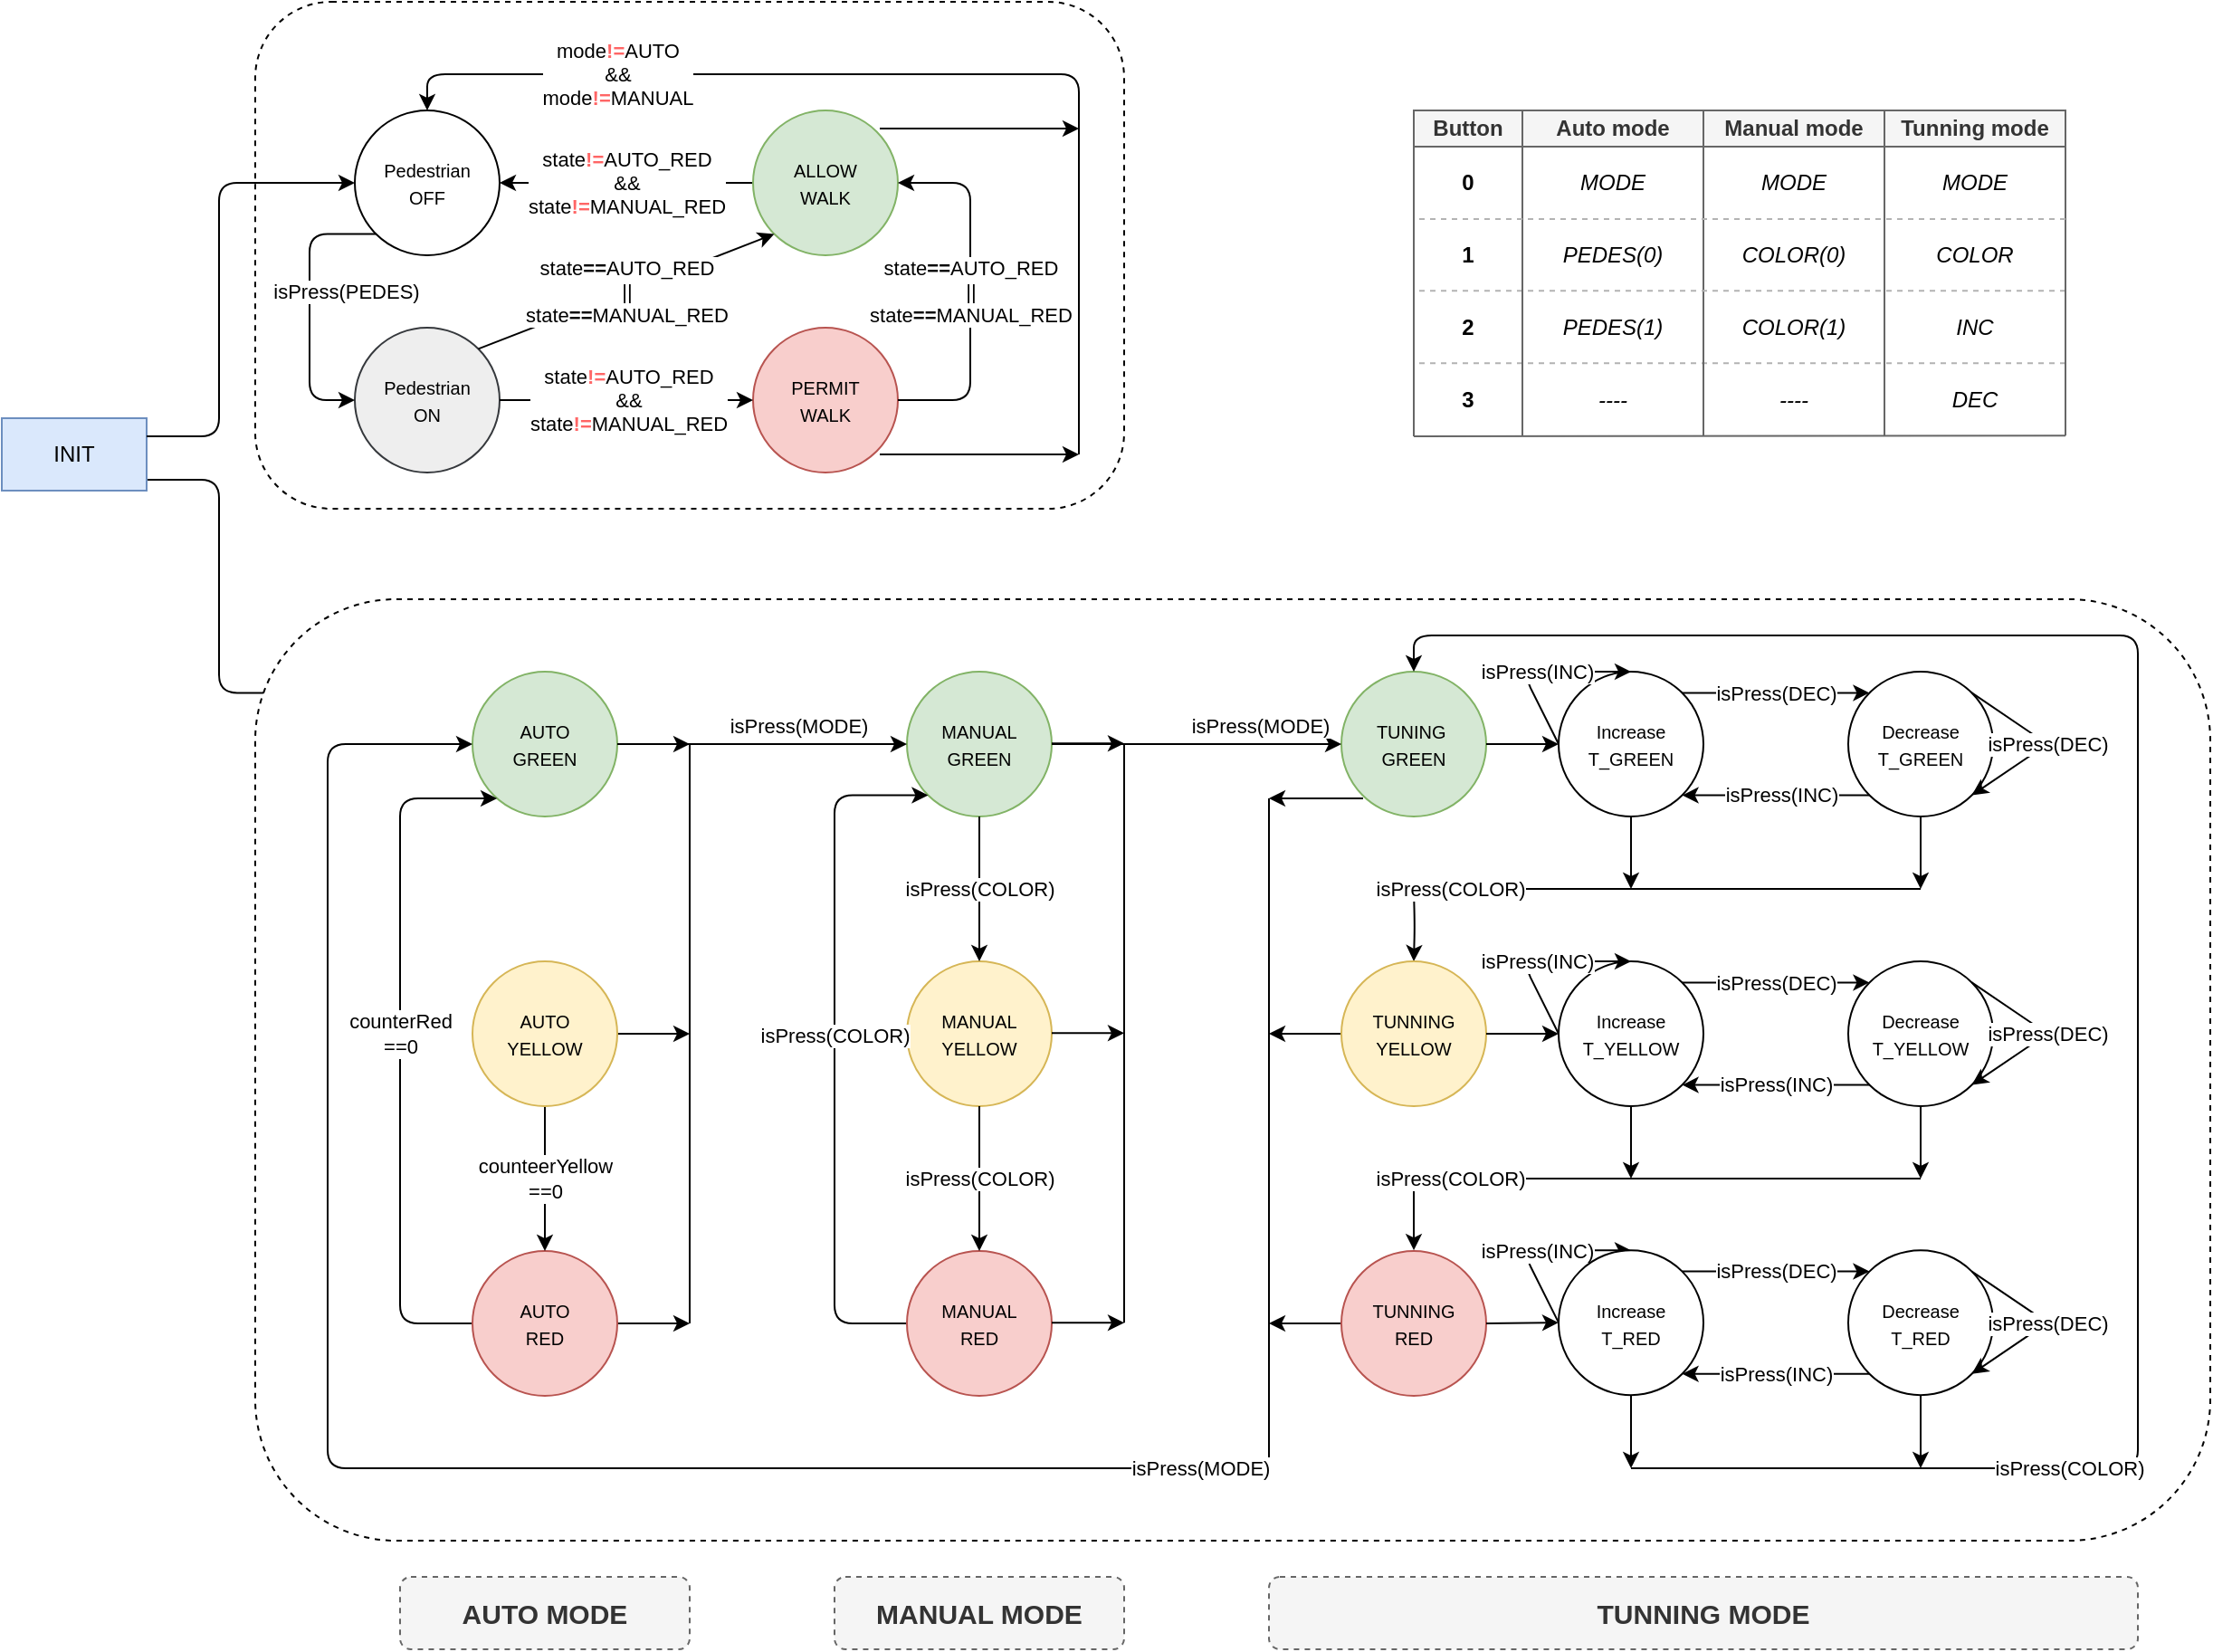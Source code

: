 <mxfile>
    <diagram name="OFFICIAL" id="WPrVbN8F6kpwLPXb7TRT">
        <mxGraphModel dx="1630" dy="2700" grid="1" gridSize="10" guides="1" tooltips="1" connect="1" arrows="1" fold="1" page="1" pageScale="1" pageWidth="850" pageHeight="1100" math="0" shadow="0">
            <root>
                <mxCell id="2bBxNphbNZEI2jO6cIMc-0"/>
                <mxCell id="2bBxNphbNZEI2jO6cIMc-1" parent="2bBxNphbNZEI2jO6cIMc-0"/>
                <mxCell id="6p3wwFVNoCFUn8sR4JEn-98" style="edgeStyle=orthogonalEdgeStyle;html=1;entryX=0;entryY=0;entryDx=0;entryDy=0;endArrow=classic;endFill=1;exitX=1.002;exitY=0.85;exitDx=0;exitDy=0;exitPerimeter=0;" parent="2bBxNphbNZEI2jO6cIMc-1" source="ydddiZWCEUi1fbIrvHAK-8" target="2bBxNphbNZEI2jO6cIMc-5" edge="1">
                    <mxGeometry relative="1" as="geometry">
                        <Array as="points">
                            <mxPoint x="340" y="-986"/>
                            <mxPoint x="340" y="-868"/>
                        </Array>
                    </mxGeometry>
                </mxCell>
                <mxCell id="ydddiZWCEUi1fbIrvHAK-8" value="INIT" style="rounded=0;whiteSpace=wrap;html=1;fillColor=#dae8fc;strokeColor=#6c8ebf;" parent="2bBxNphbNZEI2jO6cIMc-1" vertex="1">
                    <mxGeometry x="220" y="-1020" width="80" height="40" as="geometry"/>
                </mxCell>
                <mxCell id="6p3wwFVNoCFUn8sR4JEn-99" value="&lt;b&gt;&lt;font style=&quot;font-size: 15px;&quot;&gt;AUTO MODE&lt;/font&gt;&lt;/b&gt;" style="rounded=1;whiteSpace=wrap;html=1;fillColor=#f5f5f5;fontColor=#333333;strokeColor=#666666;dashed=1;" parent="2bBxNphbNZEI2jO6cIMc-1" vertex="1">
                    <mxGeometry x="440" y="-380" width="160" height="40" as="geometry"/>
                </mxCell>
                <mxCell id="6p3wwFVNoCFUn8sR4JEn-101" value="&lt;b&gt;&lt;font style=&quot;font-size: 15px;&quot;&gt;MANUAL MODE&lt;/font&gt;&lt;/b&gt;" style="rounded=1;whiteSpace=wrap;html=1;fillColor=#f5f5f5;fontColor=#333333;strokeColor=#666666;dashed=1;" parent="2bBxNphbNZEI2jO6cIMc-1" vertex="1">
                    <mxGeometry x="680" y="-380" width="160" height="40" as="geometry"/>
                </mxCell>
                <mxCell id="6p3wwFVNoCFUn8sR4JEn-102" value="&lt;b&gt;&lt;font style=&quot;font-size: 15px;&quot;&gt;TUNNING MODE&lt;/font&gt;&lt;/b&gt;" style="rounded=1;whiteSpace=wrap;html=1;fillColor=#f5f5f5;fontColor=#333333;strokeColor=#666666;dashed=1;" parent="2bBxNphbNZEI2jO6cIMc-1" vertex="1">
                    <mxGeometry x="920" y="-380" width="480" height="40" as="geometry"/>
                </mxCell>
                <mxCell id="6p3wwFVNoCFUn8sR4JEn-237" value="" style="group" parent="2bBxNphbNZEI2jO6cIMc-1" vertex="1" connectable="0">
                    <mxGeometry x="1000" y="-1190" width="360" height="180" as="geometry"/>
                </mxCell>
                <mxCell id="6p3wwFVNoCFUn8sR4JEn-205" value="" style="group" parent="6p3wwFVNoCFUn8sR4JEn-237" vertex="1" connectable="0">
                    <mxGeometry x="60" width="100" height="179.58" as="geometry"/>
                </mxCell>
                <mxCell id="6p3wwFVNoCFUn8sR4JEn-183" value="Auto mode" style="text;html=1;strokeColor=#666666;fillColor=#f5f5f5;align=center;verticalAlign=middle;whiteSpace=wrap;rounded=0;fontSize=12;fontStyle=1;fontColor=#333333;" parent="6p3wwFVNoCFUn8sR4JEn-205" vertex="1">
                    <mxGeometry width="100" height="20" as="geometry"/>
                </mxCell>
                <mxCell id="6p3wwFVNoCFUn8sR4JEn-196" value="&lt;i&gt;MODE&lt;/i&gt;" style="text;html=1;align=center;verticalAlign=middle;whiteSpace=wrap;rounded=0;fontSize=12;" parent="6p3wwFVNoCFUn8sR4JEn-205" vertex="1">
                    <mxGeometry y="20" width="100" height="40" as="geometry"/>
                </mxCell>
                <mxCell id="6p3wwFVNoCFUn8sR4JEn-202" value="&lt;i&gt;PEDES(0)&lt;/i&gt;" style="text;html=1;align=center;verticalAlign=middle;whiteSpace=wrap;rounded=0;fontSize=12;" parent="6p3wwFVNoCFUn8sR4JEn-205" vertex="1">
                    <mxGeometry y="59.58" width="100" height="40" as="geometry"/>
                </mxCell>
                <mxCell id="6p3wwFVNoCFUn8sR4JEn-203" value="&lt;i&gt;PEDES(1)&lt;/i&gt;" style="text;html=1;align=center;verticalAlign=middle;whiteSpace=wrap;rounded=0;fontSize=12;" parent="6p3wwFVNoCFUn8sR4JEn-205" vertex="1">
                    <mxGeometry y="99.58" width="100" height="40" as="geometry"/>
                </mxCell>
                <mxCell id="6p3wwFVNoCFUn8sR4JEn-204" value="&lt;i&gt;----&lt;/i&gt;" style="text;html=1;align=center;verticalAlign=middle;whiteSpace=wrap;rounded=0;fontSize=12;" parent="6p3wwFVNoCFUn8sR4JEn-205" vertex="1">
                    <mxGeometry y="139.58" width="100" height="40" as="geometry"/>
                </mxCell>
                <mxCell id="6p3wwFVNoCFUn8sR4JEn-234" value="" style="endArrow=none;dashed=1;html=1;strokeColor=#B3B3B3;fontSize=12;entryX=0;entryY=0;entryDx=0;entryDy=0;" parent="6p3wwFVNoCFUn8sR4JEn-205" edge="1">
                    <mxGeometry width="50" height="50" relative="1" as="geometry">
                        <mxPoint x="300" y="139.58" as="sourcePoint"/>
                        <mxPoint x="-60" y="139.58" as="targetPoint"/>
                    </mxGeometry>
                </mxCell>
                <mxCell id="6p3wwFVNoCFUn8sR4JEn-206" value="" style="group" parent="6p3wwFVNoCFUn8sR4JEn-237" vertex="1" connectable="0">
                    <mxGeometry width="60" height="180" as="geometry"/>
                </mxCell>
                <mxCell id="6p3wwFVNoCFUn8sR4JEn-182" value="Button" style="text;html=1;strokeColor=#666666;fillColor=#f5f5f5;align=center;verticalAlign=middle;whiteSpace=wrap;rounded=0;fontSize=12;fontStyle=1;fontColor=#333333;" parent="6p3wwFVNoCFUn8sR4JEn-206" vertex="1">
                    <mxGeometry width="60" height="20" as="geometry"/>
                </mxCell>
                <mxCell id="6p3wwFVNoCFUn8sR4JEn-186" value="0" style="text;html=1;align=center;verticalAlign=middle;whiteSpace=wrap;rounded=0;fontSize=12;fontStyle=1" parent="6p3wwFVNoCFUn8sR4JEn-206" vertex="1">
                    <mxGeometry y="20" width="60" height="40" as="geometry"/>
                </mxCell>
                <mxCell id="6p3wwFVNoCFUn8sR4JEn-187" value="1" style="text;html=1;strokeColor=none;fillColor=none;align=center;verticalAlign=middle;whiteSpace=wrap;rounded=0;fontSize=12;fontStyle=1" parent="6p3wwFVNoCFUn8sR4JEn-206" vertex="1">
                    <mxGeometry y="60" width="60" height="40" as="geometry"/>
                </mxCell>
                <mxCell id="6p3wwFVNoCFUn8sR4JEn-188" value="2" style="text;html=1;strokeColor=none;fillColor=none;align=center;verticalAlign=middle;whiteSpace=wrap;rounded=0;fontSize=12;fontStyle=1" parent="6p3wwFVNoCFUn8sR4JEn-206" vertex="1">
                    <mxGeometry y="100" width="60" height="40" as="geometry"/>
                </mxCell>
                <mxCell id="6p3wwFVNoCFUn8sR4JEn-189" value="3" style="text;html=1;strokeColor=none;fillColor=none;align=center;verticalAlign=middle;whiteSpace=wrap;rounded=0;fontSize=12;fontStyle=1" parent="6p3wwFVNoCFUn8sR4JEn-206" vertex="1">
                    <mxGeometry y="140" width="60" height="40" as="geometry"/>
                </mxCell>
                <mxCell id="6p3wwFVNoCFUn8sR4JEn-221" value="" style="endArrow=none;html=1;strokeColor=#666666;fontSize=12;entryX=0;entryY=0;entryDx=0;entryDy=0;" parent="6p3wwFVNoCFUn8sR4JEn-206" target="6p3wwFVNoCFUn8sR4JEn-186" edge="1">
                    <mxGeometry width="50" height="50" relative="1" as="geometry">
                        <mxPoint y="180" as="sourcePoint"/>
                        <mxPoint x="350" y="220.0" as="targetPoint"/>
                    </mxGeometry>
                </mxCell>
                <mxCell id="6p3wwFVNoCFUn8sR4JEn-207" value="" style="group" parent="6p3wwFVNoCFUn8sR4JEn-237" vertex="1" connectable="0">
                    <mxGeometry x="160" width="100" height="179.58" as="geometry"/>
                </mxCell>
                <mxCell id="6p3wwFVNoCFUn8sR4JEn-208" value="Manual mode" style="text;html=1;strokeColor=#666666;fillColor=#f5f5f5;align=center;verticalAlign=middle;whiteSpace=wrap;rounded=0;fontSize=12;fontStyle=1;fontColor=#333333;" parent="6p3wwFVNoCFUn8sR4JEn-207" vertex="1">
                    <mxGeometry width="100" height="20" as="geometry"/>
                </mxCell>
                <mxCell id="6p3wwFVNoCFUn8sR4JEn-209" value="&lt;i&gt;MODE&lt;/i&gt;" style="text;html=1;align=center;verticalAlign=middle;whiteSpace=wrap;rounded=0;fontSize=12;" parent="6p3wwFVNoCFUn8sR4JEn-207" vertex="1">
                    <mxGeometry y="20" width="100" height="40" as="geometry"/>
                </mxCell>
                <mxCell id="6p3wwFVNoCFUn8sR4JEn-210" value="&lt;i&gt;COLOR(0)&lt;/i&gt;" style="text;html=1;align=center;verticalAlign=middle;whiteSpace=wrap;rounded=0;fontSize=12;" parent="6p3wwFVNoCFUn8sR4JEn-207" vertex="1">
                    <mxGeometry y="59.58" width="100" height="40" as="geometry"/>
                </mxCell>
                <mxCell id="6p3wwFVNoCFUn8sR4JEn-211" value="&lt;i&gt;COLOR(1)&lt;/i&gt;" style="text;html=1;align=center;verticalAlign=middle;whiteSpace=wrap;rounded=0;fontSize=12;" parent="6p3wwFVNoCFUn8sR4JEn-207" vertex="1">
                    <mxGeometry y="99.58" width="100" height="40" as="geometry"/>
                </mxCell>
                <mxCell id="6p3wwFVNoCFUn8sR4JEn-212" value="&lt;i&gt;----&lt;/i&gt;" style="text;html=1;align=center;verticalAlign=middle;whiteSpace=wrap;rounded=0;fontSize=12;" parent="6p3wwFVNoCFUn8sR4JEn-207" vertex="1">
                    <mxGeometry y="139.58" width="100" height="40" as="geometry"/>
                </mxCell>
                <mxCell id="6p3wwFVNoCFUn8sR4JEn-224" value="" style="endArrow=none;html=1;strokeColor=#666666;fontSize=12;exitX=1;exitY=0;exitDx=0;exitDy=0;entryX=1;entryY=1;entryDx=0;entryDy=0;" parent="6p3wwFVNoCFUn8sR4JEn-207" edge="1">
                    <mxGeometry width="50" height="50" relative="1" as="geometry">
                        <mxPoint x="100" y="20" as="sourcePoint"/>
                        <mxPoint x="100" y="179.58" as="targetPoint"/>
                        <Array as="points">
                            <mxPoint x="100" y="100"/>
                        </Array>
                    </mxGeometry>
                </mxCell>
                <mxCell id="6p3wwFVNoCFUn8sR4JEn-227" value="" style="endArrow=none;html=1;strokeColor=#666666;fontSize=12;exitX=0;exitY=0;exitDx=0;exitDy=0;entryX=0;entryY=1;entryDx=0;entryDy=0;" parent="6p3wwFVNoCFUn8sR4JEn-207" source="6p3wwFVNoCFUn8sR4JEn-209" target="6p3wwFVNoCFUn8sR4JEn-212" edge="1">
                    <mxGeometry width="50" height="50" relative="1" as="geometry">
                        <mxPoint x="-310" y="230.42" as="sourcePoint"/>
                        <mxPoint x="50" y="230.0" as="targetPoint"/>
                    </mxGeometry>
                </mxCell>
                <mxCell id="6p3wwFVNoCFUn8sR4JEn-231" value="" style="endArrow=none;dashed=1;html=1;strokeColor=#B3B3B3;fontSize=12;entryX=0;entryY=0;entryDx=0;entryDy=0;" parent="6p3wwFVNoCFUn8sR4JEn-207" edge="1">
                    <mxGeometry width="50" height="50" relative="1" as="geometry">
                        <mxPoint x="200" y="99.58" as="sourcePoint"/>
                        <mxPoint x="-160" y="99.58" as="targetPoint"/>
                    </mxGeometry>
                </mxCell>
                <mxCell id="6p3wwFVNoCFUn8sR4JEn-213" value="" style="group" parent="6p3wwFVNoCFUn8sR4JEn-237" vertex="1" connectable="0">
                    <mxGeometry x="260" width="100" height="179.58" as="geometry"/>
                </mxCell>
                <mxCell id="6p3wwFVNoCFUn8sR4JEn-214" value="Tunning mode" style="text;html=1;strokeColor=#666666;fillColor=#f5f5f5;align=center;verticalAlign=middle;whiteSpace=wrap;rounded=0;fontSize=12;fontStyle=1;fontColor=#333333;" parent="6p3wwFVNoCFUn8sR4JEn-213" vertex="1">
                    <mxGeometry width="100" height="20" as="geometry"/>
                </mxCell>
                <mxCell id="6p3wwFVNoCFUn8sR4JEn-215" value="&lt;i&gt;MODE&lt;/i&gt;" style="text;html=1;align=center;verticalAlign=middle;whiteSpace=wrap;rounded=0;fontSize=12;" parent="6p3wwFVNoCFUn8sR4JEn-213" vertex="1">
                    <mxGeometry y="20" width="100" height="40" as="geometry"/>
                </mxCell>
                <mxCell id="6p3wwFVNoCFUn8sR4JEn-216" value="&lt;i&gt;COLOR&lt;/i&gt;" style="text;html=1;align=center;verticalAlign=middle;whiteSpace=wrap;rounded=0;fontSize=12;" parent="6p3wwFVNoCFUn8sR4JEn-213" vertex="1">
                    <mxGeometry y="59.58" width="100" height="40" as="geometry"/>
                </mxCell>
                <mxCell id="6p3wwFVNoCFUn8sR4JEn-217" value="&lt;i&gt;INC&lt;/i&gt;" style="text;html=1;align=center;verticalAlign=middle;whiteSpace=wrap;rounded=0;fontSize=12;" parent="6p3wwFVNoCFUn8sR4JEn-213" vertex="1">
                    <mxGeometry y="99.58" width="100" height="40" as="geometry"/>
                </mxCell>
                <mxCell id="6p3wwFVNoCFUn8sR4JEn-218" value="&lt;i&gt;DEC&lt;/i&gt;" style="text;html=1;align=center;verticalAlign=middle;whiteSpace=wrap;rounded=0;fontSize=12;" parent="6p3wwFVNoCFUn8sR4JEn-213" vertex="1">
                    <mxGeometry y="139.58" width="100" height="40" as="geometry"/>
                </mxCell>
                <mxCell id="6p3wwFVNoCFUn8sR4JEn-223" value="" style="endArrow=none;html=1;strokeColor=#666666;fontSize=12;exitX=1;exitY=0;exitDx=0;exitDy=0;entryX=1;entryY=1;entryDx=0;entryDy=0;" parent="6p3wwFVNoCFUn8sR4JEn-213" source="6p3wwFVNoCFUn8sR4JEn-215" target="6p3wwFVNoCFUn8sR4JEn-218" edge="1">
                    <mxGeometry width="50" height="50" relative="1" as="geometry">
                        <mxPoint x="-250" y="190" as="sourcePoint"/>
                        <mxPoint x="110" y="189.58" as="targetPoint"/>
                    </mxGeometry>
                </mxCell>
                <mxCell id="6p3wwFVNoCFUn8sR4JEn-220" value="" style="endArrow=none;html=1;strokeColor=#666666;fontSize=12;exitX=0;exitY=1;exitDx=0;exitDy=0;entryX=1;entryY=1;entryDx=0;entryDy=0;" parent="6p3wwFVNoCFUn8sR4JEn-237" source="6p3wwFVNoCFUn8sR4JEn-189" target="6p3wwFVNoCFUn8sR4JEn-218" edge="1">
                    <mxGeometry width="50" height="50" relative="1" as="geometry">
                        <mxPoint x="40" y="220" as="sourcePoint"/>
                        <mxPoint x="90" y="170" as="targetPoint"/>
                    </mxGeometry>
                </mxCell>
                <mxCell id="6p3wwFVNoCFUn8sR4JEn-229" value="" style="endArrow=none;html=1;strokeColor=#666666;fontSize=12;exitX=1;exitY=1;exitDx=0;exitDy=0;entryX=0;entryY=0;entryDx=0;entryDy=0;" parent="6p3wwFVNoCFUn8sR4JEn-237" source="6p3wwFVNoCFUn8sR4JEn-189" target="6p3wwFVNoCFUn8sR4JEn-196" edge="1">
                    <mxGeometry width="50" height="50" relative="1" as="geometry">
                        <mxPoint x="10" y="190" as="sourcePoint"/>
                        <mxPoint x="370" y="189.58" as="targetPoint"/>
                    </mxGeometry>
                </mxCell>
                <mxCell id="6p3wwFVNoCFUn8sR4JEn-230" value="" style="endArrow=none;dashed=1;html=1;strokeColor=#B3B3B3;fontSize=12;entryX=0;entryY=0;entryDx=0;entryDy=0;" parent="6p3wwFVNoCFUn8sR4JEn-237" target="6p3wwFVNoCFUn8sR4JEn-187" edge="1">
                    <mxGeometry width="50" height="50" relative="1" as="geometry">
                        <mxPoint x="360" y="60" as="sourcePoint"/>
                        <mxPoint y="250" as="targetPoint"/>
                    </mxGeometry>
                </mxCell>
                <mxCell id="63i-josfnCaeumbs8Pw_-19" value="" style="group" vertex="1" connectable="0" parent="2bBxNphbNZEI2jO6cIMc-1">
                    <mxGeometry x="360" y="-1250" width="480" height="280" as="geometry"/>
                </mxCell>
                <mxCell id="63i-josfnCaeumbs8Pw_-17" value="" style="rounded=1;whiteSpace=wrap;html=1;dashed=1;" vertex="1" parent="63i-josfnCaeumbs8Pw_-19">
                    <mxGeometry width="480" height="280" as="geometry"/>
                </mxCell>
                <mxCell id="63i-josfnCaeumbs8Pw_-0" value="&lt;span style=&quot;font-size: 10px;&quot;&gt;Pedestrian&lt;br&gt;OFF&lt;br&gt;&lt;/span&gt;" style="ellipse;whiteSpace=wrap;html=1;aspect=fixed;" vertex="1" parent="63i-josfnCaeumbs8Pw_-19">
                    <mxGeometry x="55" y="60" width="80" height="80" as="geometry"/>
                </mxCell>
                <mxCell id="63i-josfnCaeumbs8Pw_-1" value="&lt;span style=&quot;font-size: 10px;&quot;&gt;Pedestrian&lt;br&gt;ON&lt;br&gt;&lt;/span&gt;" style="ellipse;whiteSpace=wrap;html=1;aspect=fixed;fillColor=#eeeeee;strokeColor=#36393d;" vertex="1" parent="63i-josfnCaeumbs8Pw_-19">
                    <mxGeometry x="55" y="180" width="80" height="80" as="geometry"/>
                </mxCell>
                <mxCell id="63i-josfnCaeumbs8Pw_-4" value="isPress(PEDES)" style="edgeStyle=orthogonalEdgeStyle;html=1;entryX=0;entryY=0.5;entryDx=0;entryDy=0;exitX=0;exitY=1;exitDx=0;exitDy=0;" edge="1" parent="63i-josfnCaeumbs8Pw_-19" source="63i-josfnCaeumbs8Pw_-0" target="63i-josfnCaeumbs8Pw_-1">
                    <mxGeometry x="-0.108" y="20" relative="1" as="geometry">
                        <Array as="points">
                            <mxPoint x="30" y="128"/>
                            <mxPoint x="30" y="220"/>
                        </Array>
                        <mxPoint as="offset"/>
                    </mxGeometry>
                </mxCell>
                <mxCell id="63i-josfnCaeumbs8Pw_-12" style="html=1;fontColor=#FF6666;" edge="1" parent="63i-josfnCaeumbs8Pw_-19">
                    <mxGeometry relative="1" as="geometry">
                        <mxPoint x="345" y="250" as="sourcePoint"/>
                        <mxPoint x="455" y="250" as="targetPoint"/>
                    </mxGeometry>
                </mxCell>
                <mxCell id="63i-josfnCaeumbs8Pw_-2" value="&lt;span style=&quot;font-size: 10px;&quot;&gt;PERMIT&lt;br&gt;WALK&lt;br&gt;&lt;/span&gt;" style="ellipse;whiteSpace=wrap;html=1;aspect=fixed;fillColor=#f8cecc;strokeColor=#b85450;" vertex="1" parent="63i-josfnCaeumbs8Pw_-19">
                    <mxGeometry x="275" y="180" width="80" height="80" as="geometry"/>
                </mxCell>
                <mxCell id="63i-josfnCaeumbs8Pw_-8" value="state&lt;b&gt;&lt;font color=&quot;#ff6666&quot;&gt;!=&lt;/font&gt;&lt;/b&gt;AUTO_RED&lt;br&gt;&amp;amp;&amp;amp;&lt;br&gt;state&lt;b&gt;&lt;font color=&quot;#ff6666&quot;&gt;!=&lt;/font&gt;&lt;/b&gt;MANUAL_RED" style="edgeStyle=orthogonalEdgeStyle;html=1;" edge="1" parent="63i-josfnCaeumbs8Pw_-19" source="63i-josfnCaeumbs8Pw_-1" target="63i-josfnCaeumbs8Pw_-2">
                    <mxGeometry x="0.005" relative="1" as="geometry">
                        <mxPoint as="offset"/>
                    </mxGeometry>
                </mxCell>
                <mxCell id="63i-josfnCaeumbs8Pw_-7" value="state&lt;b&gt;&lt;font color=&quot;#ff6666&quot;&gt;!=&lt;/font&gt;&lt;/b&gt;AUTO_RED&lt;br style=&quot;border-color: var(--border-color);&quot;&gt;&amp;amp;&amp;amp;&lt;br style=&quot;border-color: var(--border-color);&quot;&gt;state&lt;b&gt;&lt;font color=&quot;#ff6666&quot;&gt;!=&lt;/font&gt;&lt;/b&gt;MANUAL_RED" style="edgeStyle=orthogonalEdgeStyle;html=1;entryX=1;entryY=0.5;entryDx=0;entryDy=0;exitX=0;exitY=0.5;exitDx=0;exitDy=0;" edge="1" parent="63i-josfnCaeumbs8Pw_-19" source="63i-josfnCaeumbs8Pw_-3" target="63i-josfnCaeumbs8Pw_-0">
                    <mxGeometry relative="1" as="geometry">
                        <Array as="points"/>
                    </mxGeometry>
                </mxCell>
                <mxCell id="63i-josfnCaeumbs8Pw_-3" value="&lt;span style=&quot;font-size: 10px;&quot;&gt;ALLOW&lt;br&gt;WALK&lt;br&gt;&lt;/span&gt;" style="ellipse;whiteSpace=wrap;html=1;aspect=fixed;fillColor=#d5e8d4;strokeColor=#82b366;" vertex="1" parent="63i-josfnCaeumbs8Pw_-19">
                    <mxGeometry x="275" y="60" width="80" height="80" as="geometry"/>
                </mxCell>
                <mxCell id="63i-josfnCaeumbs8Pw_-9" value="state&lt;b&gt;==&lt;/b&gt;AUTO_RED&lt;br&gt;||&lt;br&gt;state&lt;b&gt;==&lt;/b&gt;MANUAL_RED" style="html=1;exitX=1;exitY=0;exitDx=0;exitDy=0;entryX=0;entryY=1;entryDx=0;entryDy=0;" edge="1" parent="63i-josfnCaeumbs8Pw_-19" source="63i-josfnCaeumbs8Pw_-1" target="63i-josfnCaeumbs8Pw_-3">
                    <mxGeometry relative="1" as="geometry"/>
                </mxCell>
                <mxCell id="63i-josfnCaeumbs8Pw_-6" value="state&lt;b&gt;==&lt;/b&gt;AUTO_RED&lt;br style=&quot;border-color: var(--border-color);&quot;&gt;||&lt;br style=&quot;border-color: var(--border-color);&quot;&gt;state&lt;b&gt;==&lt;/b&gt;MANUAL_RED" style="edgeStyle=orthogonalEdgeStyle;html=1;exitX=1;exitY=0.5;exitDx=0;exitDy=0;entryX=1;entryY=0.5;entryDx=0;entryDy=0;" edge="1" parent="63i-josfnCaeumbs8Pw_-19" source="63i-josfnCaeumbs8Pw_-2" target="63i-josfnCaeumbs8Pw_-3">
                    <mxGeometry relative="1" as="geometry">
                        <Array as="points">
                            <mxPoint x="395" y="220"/>
                            <mxPoint x="395" y="100"/>
                        </Array>
                    </mxGeometry>
                </mxCell>
                <mxCell id="63i-josfnCaeumbs8Pw_-13" style="html=1;fontColor=#FF6666;" edge="1" parent="63i-josfnCaeumbs8Pw_-19">
                    <mxGeometry relative="1" as="geometry">
                        <mxPoint x="345" y="70" as="sourcePoint"/>
                        <mxPoint x="455" y="70" as="targetPoint"/>
                    </mxGeometry>
                </mxCell>
                <mxCell id="63i-josfnCaeumbs8Pw_-14" value="" style="endArrow=none;html=1;fontColor=#FF6666;" edge="1" parent="63i-josfnCaeumbs8Pw_-19">
                    <mxGeometry width="50" height="50" relative="1" as="geometry">
                        <mxPoint x="455" y="250" as="sourcePoint"/>
                        <mxPoint x="455" y="70" as="targetPoint"/>
                    </mxGeometry>
                </mxCell>
                <mxCell id="63i-josfnCaeumbs8Pw_-15" value="&lt;font color=&quot;#000000&quot;&gt;mode&lt;/font&gt;&lt;b style=&quot;&quot;&gt;!=&lt;/b&gt;&lt;font color=&quot;#000000&quot;&gt;AUTO&lt;/font&gt;&lt;br&gt;&lt;font color=&quot;#000000&quot;&gt;&amp;amp;&amp;amp;&lt;/font&gt;&lt;br&gt;&lt;font color=&quot;#000000&quot;&gt;mode&lt;/font&gt;&lt;b style=&quot;&quot;&gt;!=&lt;/b&gt;&lt;font color=&quot;#000000&quot;&gt;MANUAL&lt;/font&gt;" style="endArrow=classic;html=1;fontColor=#FF6666;entryX=0.5;entryY=0;entryDx=0;entryDy=0;" edge="1" parent="63i-josfnCaeumbs8Pw_-19" target="63i-josfnCaeumbs8Pw_-0">
                    <mxGeometry x="0.39" width="50" height="50" relative="1" as="geometry">
                        <mxPoint x="455" y="70" as="sourcePoint"/>
                        <mxPoint x="225" as="targetPoint"/>
                        <Array as="points">
                            <mxPoint x="455" y="40"/>
                            <mxPoint x="95" y="40"/>
                        </Array>
                        <mxPoint as="offset"/>
                    </mxGeometry>
                </mxCell>
                <mxCell id="63i-josfnCaeumbs8Pw_-16" style="edgeStyle=orthogonalEdgeStyle;html=1;exitX=1;exitY=0.25;exitDx=0;exitDy=0;entryX=0;entryY=0.5;entryDx=0;entryDy=0;fontColor=#FF6666;" edge="1" parent="2bBxNphbNZEI2jO6cIMc-1" source="ydddiZWCEUi1fbIrvHAK-8" target="63i-josfnCaeumbs8Pw_-0">
                    <mxGeometry relative="1" as="geometry">
                        <Array as="points">
                            <mxPoint x="340" y="-1010"/>
                            <mxPoint x="340" y="-1150"/>
                        </Array>
                    </mxGeometry>
                </mxCell>
                <mxCell id="63i-josfnCaeumbs8Pw_-23" value="" style="group" vertex="1" connectable="0" parent="2bBxNphbNZEI2jO6cIMc-1">
                    <mxGeometry x="360" y="-920" width="1080" height="520" as="geometry"/>
                </mxCell>
                <mxCell id="63i-josfnCaeumbs8Pw_-18" value="" style="rounded=1;whiteSpace=wrap;html=1;dashed=1;" vertex="1" parent="63i-josfnCaeumbs8Pw_-23">
                    <mxGeometry width="1080" height="520" as="geometry"/>
                </mxCell>
                <mxCell id="ydddiZWCEUi1fbIrvHAK-19" style="edgeStyle=orthogonalEdgeStyle;html=1;" parent="63i-josfnCaeumbs8Pw_-23" source="2bBxNphbNZEI2jO6cIMc-5" edge="1">
                    <mxGeometry relative="1" as="geometry">
                        <mxPoint x="240" y="80" as="targetPoint"/>
                    </mxGeometry>
                </mxCell>
                <mxCell id="2bBxNphbNZEI2jO6cIMc-5" value="&lt;span style=&quot;font-size: 10px;&quot;&gt;AUTO&lt;br&gt;GREEN&lt;br&gt;&lt;/span&gt;" style="ellipse;whiteSpace=wrap;html=1;aspect=fixed;fillColor=#d5e8d4;strokeColor=#82b366;" parent="63i-josfnCaeumbs8Pw_-23" vertex="1">
                    <mxGeometry x="120" y="40" width="80" height="80" as="geometry"/>
                </mxCell>
                <mxCell id="ydddiZWCEUi1fbIrvHAK-7" value="counterRed&lt;br&gt;==0" style="edgeStyle=orthogonalEdgeStyle;html=1;exitX=0;exitY=0.5;exitDx=0;exitDy=0;" parent="63i-josfnCaeumbs8Pw_-23" source="2bBxNphbNZEI2jO6cIMc-7" target="2bBxNphbNZEI2jO6cIMc-5" edge="1">
                    <mxGeometry x="0.043" relative="1" as="geometry">
                        <Array as="points">
                            <mxPoint x="80" y="400"/>
                            <mxPoint x="80" y="110"/>
                        </Array>
                        <mxPoint as="offset"/>
                    </mxGeometry>
                </mxCell>
                <mxCell id="ydddiZWCEUi1fbIrvHAK-22" style="edgeStyle=orthogonalEdgeStyle;jumpSize=0;html=1;" parent="63i-josfnCaeumbs8Pw_-23" source="2bBxNphbNZEI2jO6cIMc-7" edge="1">
                    <mxGeometry relative="1" as="geometry">
                        <mxPoint x="240" y="400" as="targetPoint"/>
                    </mxGeometry>
                </mxCell>
                <mxCell id="2bBxNphbNZEI2jO6cIMc-7" value="&lt;font style=&quot;font-size: 10px;&quot;&gt;AUTO&lt;br&gt;RED&lt;br&gt;&lt;/font&gt;" style="ellipse;whiteSpace=wrap;html=1;aspect=fixed;fillColor=#f8cecc;strokeColor=#b85450;" parent="63i-josfnCaeumbs8Pw_-23" vertex="1">
                    <mxGeometry x="120" y="360" width="80" height="80" as="geometry"/>
                </mxCell>
                <mxCell id="ydddiZWCEUi1fbIrvHAK-2" value="counteerYellow&lt;br&gt;==0" style="edgeStyle=orthogonalEdgeStyle;html=1;entryX=0.5;entryY=0;entryDx=0;entryDy=0;" parent="63i-josfnCaeumbs8Pw_-23" source="2bBxNphbNZEI2jO6cIMc-11" target="2bBxNphbNZEI2jO6cIMc-7" edge="1">
                    <mxGeometry relative="1" as="geometry"/>
                </mxCell>
                <mxCell id="ydddiZWCEUi1fbIrvHAK-15" style="edgeStyle=orthogonalEdgeStyle;html=1;" parent="63i-josfnCaeumbs8Pw_-23" source="2bBxNphbNZEI2jO6cIMc-11" edge="1">
                    <mxGeometry relative="1" as="geometry">
                        <mxPoint x="240" y="240" as="targetPoint"/>
                    </mxGeometry>
                </mxCell>
                <mxCell id="2bBxNphbNZEI2jO6cIMc-11" value="&lt;span style=&quot;font-size: 10px;&quot;&gt;AUTO&lt;br&gt;YELLOW&lt;br&gt;&lt;/span&gt;" style="ellipse;whiteSpace=wrap;html=1;aspect=fixed;fillColor=#fff2cc;strokeColor=#d6b656;" parent="63i-josfnCaeumbs8Pw_-23" vertex="1">
                    <mxGeometry x="120" y="200" width="80" height="80" as="geometry"/>
                </mxCell>
                <mxCell id="ydddiZWCEUi1fbIrvHAK-10" value="&lt;span style=&quot;font-size: 10px;&quot;&gt;MANUAL&lt;br&gt;GREEN&lt;br&gt;&lt;/span&gt;" style="ellipse;whiteSpace=wrap;html=1;aspect=fixed;fillColor=#d5e8d4;strokeColor=#82b366;" parent="63i-josfnCaeumbs8Pw_-23" vertex="1">
                    <mxGeometry x="360" y="40" width="80" height="80" as="geometry"/>
                </mxCell>
                <mxCell id="ydddiZWCEUi1fbIrvHAK-23" value="isPress(MODE)" style="edgeStyle=orthogonalEdgeStyle;jumpSize=0;html=1;entryX=0;entryY=0.5;entryDx=0;entryDy=0;" parent="63i-josfnCaeumbs8Pw_-23" source="2bBxNphbNZEI2jO6cIMc-5" target="ydddiZWCEUi1fbIrvHAK-10" edge="1">
                    <mxGeometry x="0.25" y="10" relative="1" as="geometry">
                        <mxPoint as="offset"/>
                        <mxPoint x="320" y="80" as="targetPoint"/>
                    </mxGeometry>
                </mxCell>
                <mxCell id="ydddiZWCEUi1fbIrvHAK-11" value="&lt;span style=&quot;font-size: 10px;&quot;&gt;MANUAL&lt;br&gt;YELLOW&lt;br&gt;&lt;/span&gt;" style="ellipse;whiteSpace=wrap;html=1;aspect=fixed;fillColor=#fff2cc;strokeColor=#d6b656;" parent="63i-josfnCaeumbs8Pw_-23" vertex="1">
                    <mxGeometry x="360" y="200" width="80" height="80" as="geometry"/>
                </mxCell>
                <mxCell id="ydddiZWCEUi1fbIrvHAK-25" value="isPress(COLOR)" style="edgeStyle=orthogonalEdgeStyle;jumpSize=0;html=1;" parent="63i-josfnCaeumbs8Pw_-23" source="ydddiZWCEUi1fbIrvHAK-10" target="ydddiZWCEUi1fbIrvHAK-11" edge="1">
                    <mxGeometry relative="1" as="geometry"/>
                </mxCell>
                <mxCell id="ydddiZWCEUi1fbIrvHAK-27" value="isPress(COLOR)" style="edgeStyle=orthogonalEdgeStyle;jumpSize=0;html=1;entryX=0;entryY=1;entryDx=0;entryDy=0;exitX=0;exitY=0.5;exitDx=0;exitDy=0;" parent="63i-josfnCaeumbs8Pw_-23" source="ydddiZWCEUi1fbIrvHAK-12" target="ydddiZWCEUi1fbIrvHAK-10" edge="1">
                    <mxGeometry x="0.039" relative="1" as="geometry">
                        <Array as="points">
                            <mxPoint x="320" y="400"/>
                            <mxPoint x="320" y="108"/>
                        </Array>
                        <mxPoint x="372" y="100" as="targetPoint"/>
                        <mxPoint as="offset"/>
                    </mxGeometry>
                </mxCell>
                <mxCell id="ydddiZWCEUi1fbIrvHAK-12" value="&lt;font style=&quot;font-size: 10px;&quot;&gt;MANUAL&lt;br&gt;RED&lt;br&gt;&lt;/font&gt;" style="ellipse;whiteSpace=wrap;html=1;aspect=fixed;fillColor=#f8cecc;strokeColor=#b85450;" parent="63i-josfnCaeumbs8Pw_-23" vertex="1">
                    <mxGeometry x="360" y="360" width="80" height="80" as="geometry"/>
                </mxCell>
                <mxCell id="ydddiZWCEUi1fbIrvHAK-26" value="isPress(COLOR)" style="edgeStyle=orthogonalEdgeStyle;jumpSize=0;html=1;" parent="63i-josfnCaeumbs8Pw_-23" source="ydddiZWCEUi1fbIrvHAK-11" target="ydddiZWCEUi1fbIrvHAK-12" edge="1">
                    <mxGeometry relative="1" as="geometry"/>
                </mxCell>
                <mxCell id="ydddiZWCEUi1fbIrvHAK-24" value="" style="endArrow=none;html=1;jumpSize=0;" parent="63i-josfnCaeumbs8Pw_-23" edge="1">
                    <mxGeometry width="50" height="50" relative="1" as="geometry">
                        <mxPoint x="240" y="400" as="sourcePoint"/>
                        <mxPoint x="240" y="80" as="targetPoint"/>
                    </mxGeometry>
                </mxCell>
                <mxCell id="6p3wwFVNoCFUn8sR4JEn-14" style="edgeStyle=orthogonalEdgeStyle;html=1;entryX=0.5;entryY=0;entryDx=0;entryDy=0;" parent="63i-josfnCaeumbs8Pw_-23" target="ydddiZWCEUi1fbIrvHAK-29" edge="1">
                    <mxGeometry relative="1" as="geometry">
                        <mxPoint x="640" y="160" as="sourcePoint"/>
                    </mxGeometry>
                </mxCell>
                <mxCell id="6p3wwFVNoCFUn8sR4JEn-89" style="html=1;endArrow=classic;endFill=1;" parent="63i-josfnCaeumbs8Pw_-23" edge="1">
                    <mxGeometry relative="1" as="geometry">
                        <mxPoint x="612" y="110" as="sourcePoint"/>
                        <mxPoint x="560" y="110" as="targetPoint"/>
                    </mxGeometry>
                </mxCell>
                <mxCell id="ydddiZWCEUi1fbIrvHAK-28" value="&lt;span style=&quot;font-size: 10px;&quot;&gt;TUNING&amp;nbsp;&lt;br&gt;GREEN&lt;br&gt;&lt;/span&gt;" style="ellipse;whiteSpace=wrap;html=1;aspect=fixed;fillColor=#d5e8d4;strokeColor=#82b366;" parent="63i-josfnCaeumbs8Pw_-23" vertex="1">
                    <mxGeometry x="600" y="40" width="80" height="80" as="geometry"/>
                </mxCell>
                <mxCell id="6p3wwFVNoCFUn8sR4JEn-81" value="isPress(MODE)" style="edgeStyle=none;html=1;entryX=0;entryY=0.5;entryDx=0;entryDy=0;endArrow=classic;endFill=1;" parent="63i-josfnCaeumbs8Pw_-23" source="ydddiZWCEUi1fbIrvHAK-10" target="ydddiZWCEUi1fbIrvHAK-28" edge="1">
                    <mxGeometry x="0.429" y="10" relative="1" as="geometry">
                        <Array as="points">
                            <mxPoint x="520" y="80"/>
                        </Array>
                        <mxPoint as="offset"/>
                    </mxGeometry>
                </mxCell>
                <mxCell id="6p3wwFVNoCFUn8sR4JEn-91" style="edgeStyle=none;html=1;endArrow=classic;endFill=1;" parent="63i-josfnCaeumbs8Pw_-23" source="ydddiZWCEUi1fbIrvHAK-29" edge="1">
                    <mxGeometry relative="1" as="geometry">
                        <mxPoint x="560" y="240" as="targetPoint"/>
                    </mxGeometry>
                </mxCell>
                <mxCell id="ydddiZWCEUi1fbIrvHAK-29" value="&lt;span style=&quot;font-size: 10px;&quot;&gt;TUNNING&lt;br&gt;YELLOW&lt;br&gt;&lt;/span&gt;" style="ellipse;whiteSpace=wrap;html=1;aspect=fixed;fillColor=#fff2cc;strokeColor=#d6b656;" parent="63i-josfnCaeumbs8Pw_-23" vertex="1">
                    <mxGeometry x="600" y="200" width="80" height="80" as="geometry"/>
                </mxCell>
                <mxCell id="6p3wwFVNoCFUn8sR4JEn-93" style="edgeStyle=none;html=1;endArrow=classic;endFill=1;" parent="63i-josfnCaeumbs8Pw_-23" source="ydddiZWCEUi1fbIrvHAK-30" edge="1">
                    <mxGeometry relative="1" as="geometry">
                        <mxPoint x="560" y="400" as="targetPoint"/>
                    </mxGeometry>
                </mxCell>
                <mxCell id="ydddiZWCEUi1fbIrvHAK-30" value="&lt;font style=&quot;font-size: 10px;&quot;&gt;TUNNING&lt;br&gt;RED&lt;br&gt;&lt;/font&gt;" style="ellipse;whiteSpace=wrap;html=1;aspect=fixed;fillColor=#f8cecc;strokeColor=#b85450;" parent="63i-josfnCaeumbs8Pw_-23" vertex="1">
                    <mxGeometry x="600" y="360" width="80" height="80" as="geometry"/>
                </mxCell>
                <mxCell id="6p3wwFVNoCFUn8sR4JEn-73" style="edgeStyle=none;html=1;" parent="63i-josfnCaeumbs8Pw_-23" source="6p3wwFVNoCFUn8sR4JEn-0" edge="1">
                    <mxGeometry relative="1" as="geometry">
                        <mxPoint x="920" y="160" as="targetPoint"/>
                    </mxGeometry>
                </mxCell>
                <mxCell id="6p3wwFVNoCFUn8sR4JEn-0" value="&lt;span style=&quot;font-size: 10px;&quot;&gt;Decrease&lt;br&gt;T_GREEN&lt;br&gt;&lt;/span&gt;" style="ellipse;whiteSpace=wrap;html=1;aspect=fixed;" parent="63i-josfnCaeumbs8Pw_-23" vertex="1">
                    <mxGeometry x="880" y="40" width="80" height="80" as="geometry"/>
                </mxCell>
                <mxCell id="6p3wwFVNoCFUn8sR4JEn-3" value="isPress(DEC)" style="edgeStyle=none;html=1;entryX=0;entryY=0;entryDx=0;entryDy=0;exitX=1;exitY=0;exitDx=0;exitDy=0;" parent="63i-josfnCaeumbs8Pw_-23" source="6p3wwFVNoCFUn8sR4JEn-1" target="6p3wwFVNoCFUn8sR4JEn-0" edge="1">
                    <mxGeometry relative="1" as="geometry"/>
                </mxCell>
                <mxCell id="6p3wwFVNoCFUn8sR4JEn-79" style="edgeStyle=none;html=1;" parent="63i-josfnCaeumbs8Pw_-23" source="6p3wwFVNoCFUn8sR4JEn-1" edge="1">
                    <mxGeometry relative="1" as="geometry">
                        <mxPoint x="760" y="160" as="targetPoint"/>
                    </mxGeometry>
                </mxCell>
                <mxCell id="6p3wwFVNoCFUn8sR4JEn-1" value="&lt;span style=&quot;font-size: 10px;&quot;&gt;Increase&lt;br&gt;T_GREEN&lt;br&gt;&lt;/span&gt;" style="ellipse;whiteSpace=wrap;html=1;aspect=fixed;" parent="63i-josfnCaeumbs8Pw_-23" vertex="1">
                    <mxGeometry x="720" y="40" width="80" height="80" as="geometry"/>
                </mxCell>
                <mxCell id="6p3wwFVNoCFUn8sR4JEn-2" style="edgeStyle=none;html=1;exitX=1;exitY=0.5;exitDx=0;exitDy=0;" parent="63i-josfnCaeumbs8Pw_-23" source="ydddiZWCEUi1fbIrvHAK-28" target="6p3wwFVNoCFUn8sR4JEn-1" edge="1">
                    <mxGeometry relative="1" as="geometry">
                        <mxPoint x="680.0" y="72.238" as="sourcePoint"/>
                    </mxGeometry>
                </mxCell>
                <mxCell id="6p3wwFVNoCFUn8sR4JEn-6" style="edgeStyle=none;html=1;entryX=1;entryY=1;entryDx=0;entryDy=0;exitX=0;exitY=1;exitDx=0;exitDy=0;" parent="63i-josfnCaeumbs8Pw_-23" source="6p3wwFVNoCFUn8sR4JEn-0" target="6p3wwFVNoCFUn8sR4JEn-1" edge="1">
                    <mxGeometry relative="1" as="geometry">
                        <mxPoint x="881" y="88" as="sourcePoint"/>
                    </mxGeometry>
                </mxCell>
                <mxCell id="6p3wwFVNoCFUn8sR4JEn-58" value="isPress(INC)" style="edgeLabel;html=1;align=center;verticalAlign=middle;resizable=0;points=[];" parent="6p3wwFVNoCFUn8sR4JEn-6" vertex="1" connectable="0">
                    <mxGeometry x="0.284" y="3" relative="1" as="geometry">
                        <mxPoint x="18" y="-4" as="offset"/>
                    </mxGeometry>
                </mxCell>
                <mxCell id="6p3wwFVNoCFUn8sR4JEn-8" value="isPress(DEC)" style="edgeStyle=none;html=1;exitX=1;exitY=0;exitDx=0;exitDy=0;entryX=1;entryY=1;entryDx=0;entryDy=0;" parent="63i-josfnCaeumbs8Pw_-23" source="6p3wwFVNoCFUn8sR4JEn-0" target="6p3wwFVNoCFUn8sR4JEn-0" edge="1">
                    <mxGeometry relative="1" as="geometry">
                        <Array as="points">
                            <mxPoint x="990" y="80"/>
                        </Array>
                    </mxGeometry>
                </mxCell>
                <mxCell id="6p3wwFVNoCFUn8sR4JEn-15" value="isPress(COLOR)" style="endArrow=none;html=1;" parent="63i-josfnCaeumbs8Pw_-23" edge="1">
                    <mxGeometry x="0.857" width="50" height="50" relative="1" as="geometry">
                        <mxPoint x="920" y="160" as="sourcePoint"/>
                        <mxPoint x="640" y="160" as="targetPoint"/>
                        <mxPoint as="offset"/>
                    </mxGeometry>
                </mxCell>
                <mxCell id="6p3wwFVNoCFUn8sR4JEn-28" value="isPress(INC)" style="edgeStyle=orthogonalEdgeStyle;html=1;exitX=0;exitY=0.5;exitDx=0;exitDy=0;entryX=0.5;entryY=0;entryDx=0;entryDy=0;" parent="63i-josfnCaeumbs8Pw_-23" source="6p3wwFVNoCFUn8sR4JEn-1" target="6p3wwFVNoCFUn8sR4JEn-1" edge="1">
                    <mxGeometry relative="1" as="geometry">
                        <Array as="points">
                            <mxPoint x="700" y="40"/>
                        </Array>
                    </mxGeometry>
                </mxCell>
                <mxCell id="6p3wwFVNoCFUn8sR4JEn-51" style="edgeStyle=orthogonalEdgeStyle;html=1;" parent="63i-josfnCaeumbs8Pw_-23" source="6p3wwFVNoCFUn8sR4JEn-30" edge="1">
                    <mxGeometry relative="1" as="geometry">
                        <mxPoint x="920" y="320" as="targetPoint"/>
                    </mxGeometry>
                </mxCell>
                <mxCell id="6p3wwFVNoCFUn8sR4JEn-30" value="&lt;span style=&quot;font-size: 10px;&quot;&gt;Decrease&lt;br&gt;T_YELLOW&lt;br&gt;&lt;/span&gt;" style="ellipse;whiteSpace=wrap;html=1;aspect=fixed;" parent="63i-josfnCaeumbs8Pw_-23" vertex="1">
                    <mxGeometry x="880" y="200" width="80" height="80" as="geometry"/>
                </mxCell>
                <mxCell id="6p3wwFVNoCFUn8sR4JEn-31" value="isPress(DEC)" style="edgeStyle=none;html=1;entryX=0;entryY=0;entryDx=0;entryDy=0;exitX=1;exitY=0;exitDx=0;exitDy=0;" parent="63i-josfnCaeumbs8Pw_-23" source="6p3wwFVNoCFUn8sR4JEn-32" target="6p3wwFVNoCFUn8sR4JEn-30" edge="1">
                    <mxGeometry relative="1" as="geometry"/>
                </mxCell>
                <mxCell id="6p3wwFVNoCFUn8sR4JEn-49" style="edgeStyle=orthogonalEdgeStyle;html=1;" parent="63i-josfnCaeumbs8Pw_-23" source="6p3wwFVNoCFUn8sR4JEn-32" edge="1">
                    <mxGeometry relative="1" as="geometry">
                        <mxPoint x="760" y="320" as="targetPoint"/>
                        <Array as="points">
                            <mxPoint x="760" y="300"/>
                            <mxPoint x="760" y="300"/>
                        </Array>
                    </mxGeometry>
                </mxCell>
                <mxCell id="6p3wwFVNoCFUn8sR4JEn-32" value="&lt;span style=&quot;font-size: 10px;&quot;&gt;Increase&lt;br&gt;T_YELLOW&lt;br&gt;&lt;/span&gt;" style="ellipse;whiteSpace=wrap;html=1;aspect=fixed;" parent="63i-josfnCaeumbs8Pw_-23" vertex="1">
                    <mxGeometry x="720" y="200.0" width="80" height="80" as="geometry"/>
                </mxCell>
                <mxCell id="6p3wwFVNoCFUn8sR4JEn-35" style="edgeStyle=orthogonalEdgeStyle;html=1;entryX=0;entryY=0.5;entryDx=0;entryDy=0;" parent="63i-josfnCaeumbs8Pw_-23" source="ydddiZWCEUi1fbIrvHAK-29" target="6p3wwFVNoCFUn8sR4JEn-32" edge="1">
                    <mxGeometry relative="1" as="geometry"/>
                </mxCell>
                <mxCell id="6p3wwFVNoCFUn8sR4JEn-33" value="isPress(DEC)" style="edgeStyle=none;html=1;exitX=1;exitY=0;exitDx=0;exitDy=0;entryX=1;entryY=1;entryDx=0;entryDy=0;" parent="63i-josfnCaeumbs8Pw_-23" source="6p3wwFVNoCFUn8sR4JEn-30" target="6p3wwFVNoCFUn8sR4JEn-30" edge="1">
                    <mxGeometry relative="1" as="geometry">
                        <Array as="points">
                            <mxPoint x="990" y="240"/>
                        </Array>
                    </mxGeometry>
                </mxCell>
                <mxCell id="6p3wwFVNoCFUn8sR4JEn-29" value="isPress(INC)" style="edgeStyle=none;html=1;entryX=1;entryY=1;entryDx=0;entryDy=0;exitX=0;exitY=1;exitDx=0;exitDy=0;" parent="63i-josfnCaeumbs8Pw_-23" source="6p3wwFVNoCFUn8sR4JEn-30" target="6p3wwFVNoCFUn8sR4JEn-32" edge="1">
                    <mxGeometry relative="1" as="geometry"/>
                </mxCell>
                <mxCell id="6p3wwFVNoCFUn8sR4JEn-34" value="isPress(INC)" style="edgeStyle=orthogonalEdgeStyle;html=1;exitX=0;exitY=0.5;exitDx=0;exitDy=0;entryX=0.5;entryY=0;entryDx=0;entryDy=0;" parent="63i-josfnCaeumbs8Pw_-23" source="6p3wwFVNoCFUn8sR4JEn-32" target="6p3wwFVNoCFUn8sR4JEn-32" edge="1">
                    <mxGeometry relative="1" as="geometry">
                        <Array as="points">
                            <mxPoint x="700" y="200"/>
                        </Array>
                    </mxGeometry>
                </mxCell>
                <mxCell id="6p3wwFVNoCFUn8sR4JEn-53" style="edgeStyle=orthogonalEdgeStyle;html=1;" parent="63i-josfnCaeumbs8Pw_-23" edge="1">
                    <mxGeometry relative="1" as="geometry">
                        <mxPoint x="640" y="320" as="sourcePoint"/>
                        <mxPoint x="640" y="359.58" as="targetPoint"/>
                    </mxGeometry>
                </mxCell>
                <mxCell id="6p3wwFVNoCFUn8sR4JEn-59" value="isPress(INC)" style="edgeStyle=orthogonalEdgeStyle;html=1;exitX=0;exitY=0.5;exitDx=0;exitDy=0;entryX=0.5;entryY=0;entryDx=0;entryDy=0;" parent="63i-josfnCaeumbs8Pw_-23" source="6p3wwFVNoCFUn8sR4JEn-60" target="6p3wwFVNoCFUn8sR4JEn-60" edge="1">
                    <mxGeometry relative="1" as="geometry">
                        <Array as="points">
                            <mxPoint x="700" y="359.58"/>
                        </Array>
                    </mxGeometry>
                </mxCell>
                <mxCell id="6p3wwFVNoCFUn8sR4JEn-60" value="&lt;span style=&quot;font-size: 10px;&quot;&gt;Increase&lt;br&gt;T_RED&lt;br&gt;&lt;/span&gt;" style="ellipse;whiteSpace=wrap;html=1;aspect=fixed;" parent="63i-josfnCaeumbs8Pw_-23" vertex="1">
                    <mxGeometry x="720" y="359.58" width="80" height="80" as="geometry"/>
                </mxCell>
                <mxCell id="6p3wwFVNoCFUn8sR4JEn-61" value="isPress(DEC)" style="edgeStyle=none;html=1;entryX=0;entryY=0;entryDx=0;entryDy=0;exitX=1;exitY=0;exitDx=0;exitDy=0;" parent="63i-josfnCaeumbs8Pw_-23" source="6p3wwFVNoCFUn8sR4JEn-60" target="6p3wwFVNoCFUn8sR4JEn-63" edge="1">
                    <mxGeometry relative="1" as="geometry"/>
                </mxCell>
                <mxCell id="6p3wwFVNoCFUn8sR4JEn-62" value="isPress(INC)" style="edgeStyle=none;html=1;entryX=1;entryY=1;entryDx=0;entryDy=0;exitX=0;exitY=1;exitDx=0;exitDy=0;" parent="63i-josfnCaeumbs8Pw_-23" source="6p3wwFVNoCFUn8sR4JEn-63" target="6p3wwFVNoCFUn8sR4JEn-60" edge="1">
                    <mxGeometry relative="1" as="geometry"/>
                </mxCell>
                <mxCell id="6p3wwFVNoCFUn8sR4JEn-63" value="&lt;span style=&quot;font-size: 10px;&quot;&gt;Decrease&lt;br&gt;T_RED&lt;br&gt;&lt;/span&gt;" style="ellipse;whiteSpace=wrap;html=1;aspect=fixed;" parent="63i-josfnCaeumbs8Pw_-23" vertex="1">
                    <mxGeometry x="880" y="359.58" width="80" height="80" as="geometry"/>
                </mxCell>
                <mxCell id="6p3wwFVNoCFUn8sR4JEn-64" value="isPress(DEC)" style="edgeStyle=none;html=1;exitX=1;exitY=0;exitDx=0;exitDy=0;entryX=1;entryY=1;entryDx=0;entryDy=0;" parent="63i-josfnCaeumbs8Pw_-23" source="6p3wwFVNoCFUn8sR4JEn-63" target="6p3wwFVNoCFUn8sR4JEn-63" edge="1">
                    <mxGeometry relative="1" as="geometry">
                        <Array as="points">
                            <mxPoint x="990" y="399.58"/>
                        </Array>
                    </mxGeometry>
                </mxCell>
                <mxCell id="6p3wwFVNoCFUn8sR4JEn-65" style="edgeStyle=orthogonalEdgeStyle;html=1;" parent="63i-josfnCaeumbs8Pw_-23" source="6p3wwFVNoCFUn8sR4JEn-63" edge="1">
                    <mxGeometry relative="1" as="geometry">
                        <mxPoint x="920" y="480" as="targetPoint"/>
                    </mxGeometry>
                </mxCell>
                <mxCell id="6p3wwFVNoCFUn8sR4JEn-66" value="isPress(COLOR)" style="endArrow=classic;html=1;endFill=1;entryX=0.5;entryY=0;entryDx=0;entryDy=0;" parent="63i-josfnCaeumbs8Pw_-23" target="ydddiZWCEUi1fbIrvHAK-28" edge="1">
                    <mxGeometry x="-0.583" width="50" height="50" relative="1" as="geometry">
                        <mxPoint x="760" y="480" as="sourcePoint"/>
                        <mxPoint x="540" y="320" as="targetPoint"/>
                        <Array as="points">
                            <mxPoint x="1040" y="480"/>
                            <mxPoint x="1040" y="20"/>
                            <mxPoint x="640" y="20"/>
                        </Array>
                        <mxPoint as="offset"/>
                    </mxGeometry>
                </mxCell>
                <mxCell id="6p3wwFVNoCFUn8sR4JEn-67" style="edgeStyle=orthogonalEdgeStyle;html=1;" parent="63i-josfnCaeumbs8Pw_-23" source="6p3wwFVNoCFUn8sR4JEn-60" edge="1">
                    <mxGeometry relative="1" as="geometry">
                        <mxPoint x="760" y="480" as="targetPoint"/>
                    </mxGeometry>
                </mxCell>
                <mxCell id="6p3wwFVNoCFUn8sR4JEn-80" value="isPress(COLOR)" style="endArrow=none;html=1;" parent="63i-josfnCaeumbs8Pw_-23" edge="1">
                    <mxGeometry x="-0.857" width="50" height="50" relative="1" as="geometry">
                        <mxPoint x="640" y="320" as="sourcePoint"/>
                        <mxPoint x="920" y="320" as="targetPoint"/>
                        <mxPoint as="offset"/>
                    </mxGeometry>
                </mxCell>
                <mxCell id="6p3wwFVNoCFUn8sR4JEn-83" style="edgeStyle=orthogonalEdgeStyle;html=1;" parent="63i-josfnCaeumbs8Pw_-23" edge="1">
                    <mxGeometry relative="1" as="geometry">
                        <mxPoint x="480" y="79.68" as="targetPoint"/>
                        <mxPoint x="440" y="79.68" as="sourcePoint"/>
                    </mxGeometry>
                </mxCell>
                <mxCell id="6p3wwFVNoCFUn8sR4JEn-84" style="edgeStyle=orthogonalEdgeStyle;jumpSize=0;html=1;" parent="63i-josfnCaeumbs8Pw_-23" edge="1">
                    <mxGeometry relative="1" as="geometry">
                        <mxPoint x="480" y="399.68" as="targetPoint"/>
                        <mxPoint x="440" y="399.68" as="sourcePoint"/>
                    </mxGeometry>
                </mxCell>
                <mxCell id="6p3wwFVNoCFUn8sR4JEn-85" value="" style="endArrow=none;html=1;jumpSize=0;" parent="63i-josfnCaeumbs8Pw_-23" edge="1">
                    <mxGeometry width="50" height="50" relative="1" as="geometry">
                        <mxPoint x="480" y="399.68" as="sourcePoint"/>
                        <mxPoint x="480" y="79.68" as="targetPoint"/>
                    </mxGeometry>
                </mxCell>
                <mxCell id="6p3wwFVNoCFUn8sR4JEn-86" style="edgeStyle=orthogonalEdgeStyle;html=1;" parent="63i-josfnCaeumbs8Pw_-23" edge="1">
                    <mxGeometry relative="1" as="geometry">
                        <mxPoint x="480" y="239.68" as="targetPoint"/>
                        <mxPoint x="440" y="239.68" as="sourcePoint"/>
                    </mxGeometry>
                </mxCell>
                <mxCell id="6p3wwFVNoCFUn8sR4JEn-95" value="" style="endArrow=none;html=1;" parent="63i-josfnCaeumbs8Pw_-23" edge="1">
                    <mxGeometry width="50" height="50" relative="1" as="geometry">
                        <mxPoint x="560" y="480" as="sourcePoint"/>
                        <mxPoint x="560" y="110" as="targetPoint"/>
                    </mxGeometry>
                </mxCell>
                <mxCell id="6p3wwFVNoCFUn8sR4JEn-97" value="isPress(MODE)" style="endArrow=classic;html=1;entryX=0;entryY=0.5;entryDx=0;entryDy=0;" parent="63i-josfnCaeumbs8Pw_-23" target="2bBxNphbNZEI2jO6cIMc-5" edge="1">
                    <mxGeometry x="-0.923" width="50" height="50" relative="1" as="geometry">
                        <mxPoint x="560" y="480" as="sourcePoint"/>
                        <mxPoint x="610" y="480" as="targetPoint"/>
                        <Array as="points">
                            <mxPoint x="40" y="480"/>
                            <mxPoint x="40" y="80"/>
                        </Array>
                        <mxPoint as="offset"/>
                    </mxGeometry>
                </mxCell>
                <mxCell id="6p3wwFVNoCFUn8sR4JEn-69" style="edgeStyle=none;html=1;" parent="63i-josfnCaeumbs8Pw_-23" source="ydddiZWCEUi1fbIrvHAK-30" target="6p3wwFVNoCFUn8sR4JEn-60" edge="1">
                    <mxGeometry relative="1" as="geometry"/>
                </mxCell>
            </root>
        </mxGraphModel>
    </diagram>
    <diagram name="DRAFT" id="aDjxt2g3kr6PN7XJJjFR">
        <mxGraphModel dx="1304" dy="3003" grid="1" gridSize="10" guides="1" tooltips="1" connect="1" arrows="1" fold="1" page="1" pageScale="1" pageWidth="850" pageHeight="1100" math="0" shadow="0">
            <root>
                <mxCell id="tkDUsNs5o3GeJrTgGCj--0"/>
                <mxCell id="tkDUsNs5o3GeJrTgGCj--1" parent="tkDUsNs5o3GeJrTgGCj--0"/>
                <mxCell id="19" value="INIT" style="endArrow=classic;html=1;entryX=0;entryY=0.5;entryDx=0;entryDy=0;" parent="tkDUsNs5o3GeJrTgGCj--1" target="10" edge="1">
                    <mxGeometry width="50" height="50" relative="1" as="geometry">
                        <mxPoint x="30" y="-680" as="sourcePoint"/>
                        <mxPoint x="60" y="-720" as="targetPoint"/>
                    </mxGeometry>
                </mxCell>
                <mxCell id="Y7g3cvkX75G8oK85BPLT-1" value="" style="rounded=1;whiteSpace=wrap;html=1;fillColor=none;movable=1;resizable=1;rotatable=1;deletable=1;editable=1;connectable=1;arcSize=18;" parent="tkDUsNs5o3GeJrTgGCj--1" vertex="1">
                    <mxGeometry x="80" y="-960" width="1370" height="520" as="geometry"/>
                </mxCell>
                <mxCell id="121" style="edgeStyle=orthogonalEdgeStyle;html=1;entryX=0;entryY=1;entryDx=0;entryDy=0;" parent="tkDUsNs5o3GeJrTgGCj--1" source="s_R602Umf4h5ecKpIBhV-0" target="s_R602Umf4h5ecKpIBhV-2" edge="1">
                    <mxGeometry relative="1" as="geometry">
                        <Array as="points">
                            <mxPoint x="240" y="-720"/>
                            <mxPoint x="317" y="-720"/>
                            <mxPoint x="317" y="-752"/>
                        </Array>
                    </mxGeometry>
                </mxCell>
                <mxCell id="s_R602Umf4h5ecKpIBhV-0" value="&lt;span style=&quot;font-size: 10px;&quot;&gt;TRAFFIC_0&lt;br&gt;GREEN&lt;br&gt;&lt;/span&gt;" style="ellipse;whiteSpace=wrap;html=1;aspect=fixed;fillColor=#d5e8d4;strokeColor=#82b366;" parent="tkDUsNs5o3GeJrTgGCj--1" vertex="1">
                    <mxGeometry x="200" y="-820" width="80" height="80" as="geometry"/>
                </mxCell>
                <mxCell id="123" style="edgeStyle=orthogonalEdgeStyle;html=1;exitX=0;exitY=0;exitDx=0;exitDy=0;entryX=0.434;entryY=0.023;entryDx=0;entryDy=0;entryPerimeter=0;" parent="tkDUsNs5o3GeJrTgGCj--1" source="s_R602Umf4h5ecKpIBhV-1" target="s_R602Umf4h5ecKpIBhV-0" edge="1">
                    <mxGeometry relative="1" as="geometry">
                        <Array as="points">
                            <mxPoint x="422" y="-860"/>
                            <mxPoint x="235" y="-860"/>
                        </Array>
                    </mxGeometry>
                </mxCell>
                <mxCell id="s_R602Umf4h5ecKpIBhV-1" value="&lt;font style=&quot;font-size: 10px;&quot;&gt;TRAFFIC_0&lt;br&gt;RED&lt;br&gt;&lt;/font&gt;" style="ellipse;whiteSpace=wrap;html=1;aspect=fixed;fillColor=#f8cecc;strokeColor=#b85450;" parent="tkDUsNs5o3GeJrTgGCj--1" vertex="1">
                    <mxGeometry x="410" y="-820" width="80" height="80" as="geometry"/>
                </mxCell>
                <mxCell id="106" style="edgeStyle=orthogonalEdgeStyle;html=1;entryX=1;entryY=0.75;entryDx=0;entryDy=0;" parent="tkDUsNs5o3GeJrTgGCj--1" source="LM09sQKcBD6q3bETgcub-10" target="LM09sQKcBD6q3bETgcub-18" edge="1">
                    <mxGeometry relative="1" as="geometry"/>
                </mxCell>
                <mxCell id="LM09sQKcBD6q3bETgcub-10" value="&lt;span style=&quot;font-size: 10px;&quot;&gt;Toggle color&lt;/span&gt;&lt;br style=&quot;border-color: var(--border-color); font-size: 10px;&quot;&gt;&lt;span style=&quot;font-size: 10px;&quot;&gt;TRAFFIC_1&lt;/span&gt;" style="ellipse;whiteSpace=wrap;html=1;aspect=fixed;" parent="tkDUsNs5o3GeJrTgGCj--1" vertex="1">
                    <mxGeometry x="620" y="-600" width="80" height="80" as="geometry"/>
                </mxCell>
                <mxCell id="122" style="edgeStyle=orthogonalEdgeStyle;html=1;entryX=0.5;entryY=1;entryDx=0;entryDy=0;" parent="tkDUsNs5o3GeJrTgGCj--1" source="s_R602Umf4h5ecKpIBhV-2" target="s_R602Umf4h5ecKpIBhV-1" edge="1">
                    <mxGeometry relative="1" as="geometry">
                        <Array as="points">
                            <mxPoint x="370" y="-720"/>
                            <mxPoint x="450" y="-720"/>
                        </Array>
                    </mxGeometry>
                </mxCell>
                <mxCell id="s_R602Umf4h5ecKpIBhV-2" value="&lt;span style=&quot;font-size: 10px;&quot;&gt;TRAFFIC_0&lt;br&gt;YELLOW&lt;br&gt;&lt;/span&gt;" style="ellipse;whiteSpace=wrap;html=1;aspect=fixed;fillColor=#fff2cc;strokeColor=#d6b656;" parent="tkDUsNs5o3GeJrTgGCj--1" vertex="1">
                    <mxGeometry x="305" y="-820" width="80" height="80" as="geometry"/>
                </mxCell>
                <mxCell id="LM09sQKcBD6q3bETgcub-40" value="isPressed(BTN2)" style="edgeStyle=orthogonalEdgeStyle;html=1;fontSize=12;entryX=0.5;entryY=0;entryDx=0;entryDy=0;" parent="tkDUsNs5o3GeJrTgGCj--1" source="LM09sQKcBD6q3bETgcub-18" target="LM09sQKcBD6q3bETgcub-10" edge="1">
                    <mxGeometry x="0.765" y="10" relative="1" as="geometry">
                        <Array as="points">
                            <mxPoint x="660" y="-680"/>
                        </Array>
                        <mxPoint as="offset"/>
                        <mxPoint x="550" y="-680" as="sourcePoint"/>
                    </mxGeometry>
                </mxCell>
                <mxCell id="LM09sQKcBD6q3bETgcub-18" value="MANUAL MODE" style="rounded=0;whiteSpace=wrap;html=1;fillColor=#dae8fc;strokeColor=#6c8ebf;" parent="tkDUsNs5o3GeJrTgGCj--1" vertex="1">
                    <mxGeometry x="470" y="-710" width="100" height="60" as="geometry"/>
                </mxCell>
                <mxCell id="105" style="edgeStyle=orthogonalEdgeStyle;html=1;entryX=1;entryY=0.25;entryDx=0;entryDy=0;" parent="tkDUsNs5o3GeJrTgGCj--1" source="LM09sQKcBD6q3bETgcub-36" target="LM09sQKcBD6q3bETgcub-18" edge="1">
                    <mxGeometry relative="1" as="geometry">
                        <mxPoint x="550" y="-710" as="targetPoint"/>
                        <Array as="points">
                            <mxPoint x="590" y="-810"/>
                            <mxPoint x="590" y="-695"/>
                        </Array>
                    </mxGeometry>
                </mxCell>
                <mxCell id="LM09sQKcBD6q3bETgcub-36" value="&lt;span style=&quot;font-size: 10px;&quot;&gt;Toggle color&lt;br&gt;TRAFFIC_0&lt;br&gt;&lt;/span&gt;" style="ellipse;whiteSpace=wrap;html=1;aspect=fixed;" parent="tkDUsNs5o3GeJrTgGCj--1" vertex="1">
                    <mxGeometry x="620" y="-850" width="80" height="80" as="geometry"/>
                </mxCell>
                <mxCell id="LM09sQKcBD6q3bETgcub-41" value="isPressed(BTN1)" style="edgeStyle=orthogonalEdgeStyle;html=1;fontSize=12;exitX=1;exitY=0.5;exitDx=0;exitDy=0;" parent="tkDUsNs5o3GeJrTgGCj--1" source="LM09sQKcBD6q3bETgcub-18" target="LM09sQKcBD6q3bETgcub-36" edge="1">
                    <mxGeometry x="0.579" relative="1" as="geometry">
                        <mxPoint as="offset"/>
                        <Array as="points">
                            <mxPoint x="660" y="-680"/>
                        </Array>
                        <mxPoint x="660" y="-790" as="targetPoint"/>
                    </mxGeometry>
                </mxCell>
                <mxCell id="30" style="edgeStyle=orthogonalEdgeStyle;html=1;endArrow=none;endFill=0;startArrow=classic;startFill=1;entryX=0.5;entryY=0;entryDx=0;entryDy=0;" parent="tkDUsNs5o3GeJrTgGCj--1" source="LM09sQKcBD6q3bETgcub-52" target="LM09sQKcBD6q3bETgcub-54" edge="1">
                    <mxGeometry relative="1" as="geometry">
                        <Array as="points">
                            <mxPoint x="1140" y="-900"/>
                            <mxPoint x="1390" y="-900"/>
                        </Array>
                    </mxGeometry>
                </mxCell>
                <mxCell id="65" value="isPressed(BTN1)" style="edgeLabel;html=1;align=center;verticalAlign=middle;resizable=0;points=[];fontSize=12;fontColor=none;" parent="30" vertex="1" connectable="0">
                    <mxGeometry x="0.529" y="1" relative="1" as="geometry">
                        <mxPoint x="-51" y="-129" as="offset"/>
                    </mxGeometry>
                </mxCell>
                <mxCell id="62" value="&lt;span style=&quot;border-color: var(--border-color);&quot;&gt;isPressed(BTN3)&lt;/span&gt;" style="edgeStyle=orthogonalEdgeStyle;html=1;entryX=0.5;entryY=1;entryDx=0;entryDy=0;fontSize=12;fontColor=none;exitX=0.5;exitY=1;exitDx=0;exitDy=0;" parent="tkDUsNs5o3GeJrTgGCj--1" source="LM09sQKcBD6q3bETgcub-52" target="27" edge="1">
                    <mxGeometry x="0.0" relative="1" as="geometry">
                        <mxPoint x="1120" y="-840" as="sourcePoint"/>
                        <Array as="points">
                            <mxPoint x="1120" y="-780"/>
                            <mxPoint x="920" y="-780"/>
                        </Array>
                        <mxPoint as="offset"/>
                    </mxGeometry>
                </mxCell>
                <mxCell id="63" value="&lt;span style=&quot;border-color: var(--border-color);&quot;&gt;isPressed(BTN2)&lt;/span&gt;" style="edgeStyle=orthogonalEdgeStyle;html=1;fontSize=12;fontColor=none;" parent="tkDUsNs5o3GeJrTgGCj--1" target="26" edge="1">
                    <mxGeometry x="0.166" relative="1" as="geometry">
                        <mxPoint x="1120" y="-800" as="sourcePoint"/>
                        <Array as="points">
                            <mxPoint x="1120" y="-780"/>
                            <mxPoint x="1320" y="-780"/>
                        </Array>
                        <mxPoint as="offset"/>
                    </mxGeometry>
                </mxCell>
                <mxCell id="LM09sQKcBD6q3bETgcub-52" value="&lt;font style=&quot;font-size: 10px;&quot;&gt;TUN_YELLOW&lt;/font&gt;" style="ellipse;whiteSpace=wrap;html=1;aspect=fixed;fillColor=#fff2cc;strokeColor=#d6b656;" parent="tkDUsNs5o3GeJrTgGCj--1" vertex="1">
                    <mxGeometry x="1080" y="-880.0" width="80" height="80" as="geometry"/>
                </mxCell>
                <mxCell id="33" value="&lt;span style=&quot;font-size: 12px;&quot;&gt;isPressed(BTN1)&lt;/span&gt;" style="edgeStyle=orthogonalEdgeStyle;html=1;entryX=0.5;entryY=1;entryDx=0;entryDy=0;exitX=0.5;exitY=1;exitDx=0;exitDy=0;startArrow=classic;startFill=1;endArrow=none;endFill=0;" parent="tkDUsNs5o3GeJrTgGCj--1" source="LM09sQKcBD6q3bETgcub-54" target="LM09sQKcBD6q3bETgcub-56" edge="1">
                    <mxGeometry relative="1" as="geometry">
                        <mxPoint x="1260.0" y="-759.933" as="sourcePoint"/>
                        <Array as="points">
                            <mxPoint x="1390" y="-480"/>
                            <mxPoint x="850" y="-480"/>
                        </Array>
                    </mxGeometry>
                </mxCell>
                <mxCell id="50" value="isPressed(BTN3)" style="edgeStyle=orthogonalEdgeStyle;html=1;fontSize=12;fontColor=none;" parent="tkDUsNs5o3GeJrTgGCj--1" source="LM09sQKcBD6q3bETgcub-54" target="42" edge="1">
                    <mxGeometry x="0.263" relative="1" as="geometry">
                        <Array as="points">
                            <mxPoint x="1300.03" y="-620.02"/>
                            <mxPoint x="1300.03" y="-670.02"/>
                        </Array>
                        <mxPoint as="offset"/>
                    </mxGeometry>
                </mxCell>
                <mxCell id="51" value="isPressed(BTN2)" style="edgeStyle=orthogonalEdgeStyle;html=1;fontSize=12;fontColor=none;" parent="tkDUsNs5o3GeJrTgGCj--1" source="LM09sQKcBD6q3bETgcub-54" target="43" edge="1">
                    <mxGeometry x="0.265" relative="1" as="geometry">
                        <Array as="points">
                            <mxPoint x="1299.99" y="-619.97"/>
                            <mxPoint x="1299.99" y="-569.97"/>
                        </Array>
                        <mxPoint as="offset"/>
                    </mxGeometry>
                </mxCell>
                <mxCell id="LM09sQKcBD6q3bETgcub-54" value="&lt;font style=&quot;font-size: 10px;&quot;&gt;TUN_GREEN&lt;/font&gt;" style="ellipse;whiteSpace=wrap;html=1;aspect=fixed;fillColor=#d5e8d4;strokeColor=#82b366;" parent="tkDUsNs5o3GeJrTgGCj--1" vertex="1">
                    <mxGeometry x="1350.03" y="-660.26" width="80" height="80" as="geometry"/>
                </mxCell>
                <mxCell id="LM09sQKcBD6q3bETgcub-58" value="isPressed(BTN1)" style="edgeStyle=orthogonalEdgeStyle;html=1;exitX=0.5;exitY=0;exitDx=0;exitDy=0;fontSize=12;endArrow=none;endFill=0;startArrow=classic;startFill=1;" parent="tkDUsNs5o3GeJrTgGCj--1" source="LM09sQKcBD6q3bETgcub-56" target="LM09sQKcBD6q3bETgcub-52" edge="1">
                    <mxGeometry x="0.086" y="10" relative="1" as="geometry">
                        <mxPoint as="offset"/>
                        <Array as="points">
                            <mxPoint x="850" y="-900"/>
                            <mxPoint x="1100" y="-900"/>
                        </Array>
                    </mxGeometry>
                </mxCell>
                <mxCell id="LM09sQKcBD6q3bETgcub-56" value="&lt;font style=&quot;font-size: 10px;&quot;&gt;TUN_RED&lt;/font&gt;" style="ellipse;whiteSpace=wrap;html=1;aspect=fixed;fillColor=#f8cecc;strokeColor=#b85450;" parent="tkDUsNs5o3GeJrTgGCj--1" vertex="1">
                    <mxGeometry x="809.96" y="-660.21" width="80" height="80" as="geometry"/>
                </mxCell>
                <mxCell id="24" style="edgeStyle=orthogonalEdgeStyle;html=1;exitX=0.5;exitY=0;exitDx=0;exitDy=0;" parent="tkDUsNs5o3GeJrTgGCj--1" source="LM09sQKcBD6q3bETgcub-60" target="LM09sQKcBD6q3bETgcub-56" edge="1">
                    <mxGeometry relative="1" as="geometry">
                        <Array as="points">
                            <mxPoint x="1070.03" y="-730.02"/>
                            <mxPoint x="880.03" y="-730.02"/>
                        </Array>
                    </mxGeometry>
                </mxCell>
                <mxCell id="LM09sQKcBD6q3bETgcub-60" value="&lt;span style=&quot;font-size: 10px;&quot;&gt;Decrease&lt;br&gt;T_RED&lt;br&gt;&lt;/span&gt;" style="ellipse;whiteSpace=wrap;html=1;aspect=fixed;" parent="tkDUsNs5o3GeJrTgGCj--1" vertex="1">
                    <mxGeometry x="1030.03" y="-710.12" width="80" height="80" as="geometry"/>
                </mxCell>
                <mxCell id="LM09sQKcBD6q3bETgcub-63" value="isPressed(BTN3)" style="html=1;fontSize=12;edgeStyle=orthogonalEdgeStyle;" parent="tkDUsNs5o3GeJrTgGCj--1" source="LM09sQKcBD6q3bETgcub-56" target="LM09sQKcBD6q3bETgcub-60" edge="1">
                    <mxGeometry x="0.199" relative="1" as="geometry">
                        <Array as="points">
                            <mxPoint x="940.03" y="-620.02"/>
                            <mxPoint x="940.03" y="-670.02"/>
                        </Array>
                        <mxPoint as="offset"/>
                    </mxGeometry>
                </mxCell>
                <mxCell id="25" style="edgeStyle=orthogonalEdgeStyle;html=1;exitX=0.5;exitY=1;exitDx=0;exitDy=0;" parent="tkDUsNs5o3GeJrTgGCj--1" source="LM09sQKcBD6q3bETgcub-68" target="LM09sQKcBD6q3bETgcub-56" edge="1">
                    <mxGeometry relative="1" as="geometry">
                        <mxPoint x="878.244" y="-581.776" as="targetPoint"/>
                        <Array as="points">
                            <mxPoint x="1069.99" y="-509.97"/>
                            <mxPoint x="877.99" y="-509.97"/>
                        </Array>
                    </mxGeometry>
                </mxCell>
                <mxCell id="LM09sQKcBD6q3bETgcub-68" value="&lt;span style=&quot;font-size: 10px;&quot;&gt;Increase&lt;br&gt;T_RED&lt;br&gt;&lt;/span&gt;" style="ellipse;whiteSpace=wrap;html=1;aspect=fixed;" parent="tkDUsNs5o3GeJrTgGCj--1" vertex="1">
                    <mxGeometry x="1030.03" y="-609.97" width="80" height="80" as="geometry"/>
                </mxCell>
                <mxCell id="LM09sQKcBD6q3bETgcub-69" value="isPressed(BTN2)" style="html=1;fontSize=12;edgeStyle=elbowEdgeStyle;exitX=1;exitY=0.5;exitDx=0;exitDy=0;entryX=0;entryY=0.5;entryDx=0;entryDy=0;" parent="tkDUsNs5o3GeJrTgGCj--1" source="LM09sQKcBD6q3bETgcub-56" target="LM09sQKcBD6q3bETgcub-68" edge="1">
                    <mxGeometry x="0.054" relative="1" as="geometry">
                        <Array as="points">
                            <mxPoint x="940.03" y="-600.02"/>
                        </Array>
                        <mxPoint as="offset"/>
                        <mxPoint x="1029.99" y="-579.97" as="targetPoint"/>
                    </mxGeometry>
                </mxCell>
                <mxCell id="11" value="isPressed(BTN0)" style="edgeStyle=orthogonalEdgeStyle;html=1;exitX=0.5;exitY=1;exitDx=0;exitDy=0;entryX=0.5;entryY=1;entryDx=0;entryDy=0;" parent="tkDUsNs5o3GeJrTgGCj--1" source="10" target="LM09sQKcBD6q3bETgcub-18" edge="1">
                    <mxGeometry relative="1" as="geometry">
                        <Array as="points">
                            <mxPoint x="160" y="-480"/>
                            <mxPoint x="520" y="-480"/>
                        </Array>
                        <mxPoint x="200" y="-650" as="sourcePoint"/>
                    </mxGeometry>
                </mxCell>
                <mxCell id="119" style="edgeStyle=orthogonalEdgeStyle;html=1;entryX=0.5;entryY=1;entryDx=0;entryDy=0;" parent="tkDUsNs5o3GeJrTgGCj--1" source="10" target="108" edge="1">
                    <mxGeometry relative="1" as="geometry">
                        <Array as="points">
                            <mxPoint x="180" y="-500"/>
                            <mxPoint x="240" y="-500"/>
                        </Array>
                    </mxGeometry>
                </mxCell>
                <mxCell id="120" style="edgeStyle=orthogonalEdgeStyle;html=1;exitX=0.75;exitY=0;exitDx=0;exitDy=0;entryX=0.5;entryY=0;entryDx=0;entryDy=0;" parent="tkDUsNs5o3GeJrTgGCj--1" source="10" target="s_R602Umf4h5ecKpIBhV-1" edge="1">
                    <mxGeometry relative="1" as="geometry">
                        <Array as="points">
                            <mxPoint x="185" y="-880"/>
                            <mxPoint x="450" y="-880"/>
                        </Array>
                    </mxGeometry>
                </mxCell>
                <mxCell id="10" value="AUTO MODE" style="rounded=0;whiteSpace=wrap;html=1;fillColor=#dae8fc;strokeColor=#6c8ebf;" parent="tkDUsNs5o3GeJrTgGCj--1" vertex="1">
                    <mxGeometry x="110" y="-710" width="100" height="60" as="geometry"/>
                </mxCell>
                <mxCell id="16" value="isPressed(BTN0)" style="edgeStyle=orthogonalEdgeStyle;html=1;entryX=0.5;entryY=0;entryDx=0;entryDy=0;" parent="tkDUsNs5o3GeJrTgGCj--1" source="13" target="10" edge="1">
                    <mxGeometry relative="1" as="geometry">
                        <Array as="points">
                            <mxPoint x="730" y="-900"/>
                            <mxPoint x="160" y="-900"/>
                        </Array>
                    </mxGeometry>
                </mxCell>
                <mxCell id="69" style="edgeStyle=orthogonalEdgeStyle;html=1;exitX=0.75;exitY=0;exitDx=0;exitDy=0;fontSize=12;fontColor=none;startArrow=none;startFill=0;endArrow=classic;endFill=1;" parent="tkDUsNs5o3GeJrTgGCj--1" source="13" target="LM09sQKcBD6q3bETgcub-56" edge="1">
                    <mxGeometry relative="1" as="geometry">
                        <Array as="points">
                            <mxPoint x="775" y="-760"/>
                            <mxPoint x="820" y="-760"/>
                        </Array>
                    </mxGeometry>
                </mxCell>
                <mxCell id="13" value="TUNING MODE" style="rounded=0;whiteSpace=wrap;html=1;fillColor=#dae8fc;strokeColor=#6c8ebf;" parent="tkDUsNs5o3GeJrTgGCj--1" vertex="1">
                    <mxGeometry x="700" y="-720" width="100" height="60" as="geometry"/>
                </mxCell>
                <mxCell id="15" value="isPressed(BTN0)" style="edgeStyle=orthogonalEdgeStyle;html=1;exitX=0.75;exitY=1;exitDx=0;exitDy=0;" parent="tkDUsNs5o3GeJrTgGCj--1" source="LM09sQKcBD6q3bETgcub-18" target="13" edge="1">
                    <mxGeometry relative="1" as="geometry">
                        <Array as="points">
                            <mxPoint x="545" y="-480"/>
                            <mxPoint x="750" y="-480"/>
                        </Array>
                        <mxPoint x="850" y="-650.14" as="targetPoint"/>
                    </mxGeometry>
                </mxCell>
                <mxCell id="61" style="edgeStyle=orthogonalEdgeStyle;html=1;fontSize=12;fontColor=none;" parent="tkDUsNs5o3GeJrTgGCj--1" source="26" target="LM09sQKcBD6q3bETgcub-52" edge="1">
                    <mxGeometry relative="1" as="geometry">
                        <mxPoint x="1190" y="-840" as="targetPoint"/>
                        <Array as="points">
                            <mxPoint x="1310" y="-840"/>
                        </Array>
                    </mxGeometry>
                </mxCell>
                <mxCell id="26" value="&lt;span style=&quot;font-size: 10px;&quot;&gt;Increase&lt;br&gt;T_YELLOW&lt;br&gt;&lt;/span&gt;" style="ellipse;whiteSpace=wrap;html=1;aspect=fixed;" parent="tkDUsNs5o3GeJrTgGCj--1" vertex="1">
                    <mxGeometry x="1280" y="-880.0" width="80" height="80" as="geometry"/>
                </mxCell>
                <mxCell id="60" style="edgeStyle=orthogonalEdgeStyle;html=1;fontSize=12;fontColor=none;" parent="tkDUsNs5o3GeJrTgGCj--1" source="27" target="LM09sQKcBD6q3bETgcub-52" edge="1">
                    <mxGeometry relative="1" as="geometry">
                        <mxPoint x="1049.93" y="-840" as="targetPoint"/>
                        <Array as="points">
                            <mxPoint x="930" y="-840"/>
                        </Array>
                    </mxGeometry>
                </mxCell>
                <mxCell id="27" value="&lt;span style=&quot;font-size: 10px;&quot;&gt;Decrease&lt;br&gt;T_YELLOW&lt;br&gt;&lt;/span&gt;" style="ellipse;whiteSpace=wrap;html=1;aspect=fixed;" parent="tkDUsNs5o3GeJrTgGCj--1" vertex="1">
                    <mxGeometry x="880" y="-880.0" width="80" height="80" as="geometry"/>
                </mxCell>
                <mxCell id="67" style="edgeStyle=orthogonalEdgeStyle;html=1;fontSize=12;fontColor=none;startArrow=none;startFill=0;endArrow=classic;endFill=1;" parent="tkDUsNs5o3GeJrTgGCj--1" source="42" target="LM09sQKcBD6q3bETgcub-54" edge="1">
                    <mxGeometry relative="1" as="geometry">
                        <Array as="points">
                            <mxPoint x="1169.99" y="-729.97"/>
                            <mxPoint x="1359.99" y="-729.97"/>
                        </Array>
                    </mxGeometry>
                </mxCell>
                <mxCell id="42" value="&lt;span style=&quot;font-size: 10px;&quot;&gt;Decrease&lt;br&gt;T_GREEN&lt;br&gt;&lt;/span&gt;" style="ellipse;whiteSpace=wrap;html=1;aspect=fixed;" parent="tkDUsNs5o3GeJrTgGCj--1" vertex="1">
                    <mxGeometry x="1130.03" y="-710.12" width="80" height="80" as="geometry"/>
                </mxCell>
                <mxCell id="52" style="edgeStyle=orthogonalEdgeStyle;html=1;fontSize=12;fontColor=none;entryX=0;entryY=1;entryDx=0;entryDy=0;" parent="tkDUsNs5o3GeJrTgGCj--1" source="43" target="LM09sQKcBD6q3bETgcub-54" edge="1">
                    <mxGeometry relative="1" as="geometry">
                        <Array as="points">
                            <mxPoint x="1169.99" y="-509.97"/>
                            <mxPoint x="1361.99" y="-509.97"/>
                        </Array>
                    </mxGeometry>
                </mxCell>
                <mxCell id="43" value="&lt;span style=&quot;font-size: 10px;&quot;&gt;Increase&lt;br&gt;T_GREEN&lt;br&gt;&lt;/span&gt;" style="ellipse;whiteSpace=wrap;html=1;aspect=fixed;" parent="tkDUsNs5o3GeJrTgGCj--1" vertex="1">
                    <mxGeometry x="1130.03" y="-609.97" width="80" height="80" as="geometry"/>
                </mxCell>
                <mxCell id="87" value="" style="group" parent="tkDUsNs5o3GeJrTgGCj--1" vertex="1" connectable="0">
                    <mxGeometry x="160" y="-1200" width="560" height="200" as="geometry"/>
                </mxCell>
                <mxCell id="Y7g3cvkX75G8oK85BPLT-9" value="" style="rounded=1;whiteSpace=wrap;html=1;fillColor=none;" parent="87" vertex="1">
                    <mxGeometry width="560" height="200" as="geometry"/>
                </mxCell>
                <mxCell id="Y7g3cvkX75G8oK85BPLT-0" value="&lt;span style=&quot;font-size: 10px;&quot;&gt;Pedestrian&lt;br&gt;OFF&lt;br&gt;&lt;/span&gt;" style="ellipse;whiteSpace=wrap;html=1;aspect=fixed;" parent="87" vertex="1">
                    <mxGeometry x="30" y="70" width="80" height="80" as="geometry"/>
                </mxCell>
                <mxCell id="Y7g3cvkX75G8oK85BPLT-2" value="&lt;span style=&quot;font-size: 10px;&quot;&gt;Pedestrian&lt;br&gt;ON&lt;br&gt;&lt;/span&gt;" style="ellipse;whiteSpace=wrap;html=1;aspect=fixed;fillColor=#eeeeee;strokeColor=#36393d;" parent="87" vertex="1">
                    <mxGeometry x="200" y="70" width="80" height="80" as="geometry"/>
                </mxCell>
                <mxCell id="Y7g3cvkX75G8oK85BPLT-5" value="isPressed(BTN2)" style="edgeStyle=none;html=1;" parent="87" source="Y7g3cvkX75G8oK85BPLT-0" target="Y7g3cvkX75G8oK85BPLT-2" edge="1">
                    <mxGeometry x="0.009" relative="1" as="geometry">
                        <mxPoint as="offset"/>
                    </mxGeometry>
                </mxCell>
                <mxCell id="Y7g3cvkX75G8oK85BPLT-3" value="&lt;span style=&quot;font-size: 10px;&quot;&gt;PERMIT&lt;br&gt;WALK&lt;br&gt;&lt;/span&gt;" style="ellipse;whiteSpace=wrap;html=1;aspect=fixed;fillColor=#f8cecc;strokeColor=#b85450;" parent="87" vertex="1">
                    <mxGeometry x="400" y="110" width="80" height="80" as="geometry"/>
                </mxCell>
                <mxCell id="Y7g3cvkX75G8oK85BPLT-6" value="&lt;span style=&quot;font-size: 12px;&quot;&gt;TRAFFIC_0&lt;br&gt;!=AUTO_RED&lt;/span&gt;" style="edgeStyle=orthogonalEdgeStyle;html=1;entryX=0;entryY=0.5;entryDx=0;entryDy=0;" parent="87" source="Y7g3cvkX75G8oK85BPLT-2" target="Y7g3cvkX75G8oK85BPLT-3" edge="1">
                    <mxGeometry relative="1" as="geometry"/>
                </mxCell>
                <mxCell id="73" value="TRAFFIC_0!=AUTO_RED" style="edgeStyle=orthogonalEdgeStyle;html=1;entryX=0.5;entryY=0;entryDx=0;entryDy=0;fontSize=12;fontColor=none;startArrow=none;startFill=0;endArrow=classic;endFill=1;" parent="87" source="Y7g3cvkX75G8oK85BPLT-4" target="Y7g3cvkX75G8oK85BPLT-2" edge="1">
                    <mxGeometry x="0.778" relative="1" as="geometry">
                        <Array as="points">
                            <mxPoint x="440" y="10"/>
                            <mxPoint x="240" y="10"/>
                        </Array>
                        <mxPoint as="offset"/>
                    </mxGeometry>
                </mxCell>
                <mxCell id="Y7g3cvkX75G8oK85BPLT-4" value="&lt;span style=&quot;font-size: 10px;&quot;&gt;ALLOW&lt;br&gt;WALK&lt;br&gt;&lt;/span&gt;" style="ellipse;whiteSpace=wrap;html=1;aspect=fixed;fillColor=#d5e8d4;strokeColor=#82b366;" parent="87" vertex="1">
                    <mxGeometry x="400" y="20" width="80" height="80" as="geometry"/>
                </mxCell>
                <mxCell id="71" value="TRAFFIC_0==&lt;br&gt;AUTO_RED" style="edgeStyle=orthogonalEdgeStyle;html=1;entryX=0;entryY=0.5;entryDx=0;entryDy=0;fontSize=12;fontColor=none;startArrow=none;startFill=0;endArrow=classic;endFill=1;" parent="87" source="Y7g3cvkX75G8oK85BPLT-2" target="Y7g3cvkX75G8oK85BPLT-4" edge="1">
                    <mxGeometry relative="1" as="geometry"/>
                </mxCell>
                <mxCell id="72" value="TRAFFIC_0&lt;br&gt;==AUTO_RED" style="edgeStyle=orthogonalEdgeStyle;html=1;entryX=1;entryY=0.5;entryDx=0;entryDy=0;fontSize=12;fontColor=none;startArrow=none;startFill=0;endArrow=classic;endFill=1;" parent="87" source="Y7g3cvkX75G8oK85BPLT-3" target="Y7g3cvkX75G8oK85BPLT-4" edge="1">
                    <mxGeometry relative="1" as="geometry">
                        <Array as="points">
                            <mxPoint x="510" y="150"/>
                            <mxPoint x="510" y="60"/>
                        </Array>
                    </mxGeometry>
                </mxCell>
                <mxCell id="88" value="" style="group" parent="tkDUsNs5o3GeJrTgGCj--1" vertex="1" connectable="0">
                    <mxGeometry x="800" y="-1200" width="560" height="200" as="geometry"/>
                </mxCell>
                <mxCell id="89" value="" style="rounded=1;whiteSpace=wrap;html=1;fillColor=none;" parent="88" vertex="1">
                    <mxGeometry width="560" height="200" as="geometry"/>
                </mxCell>
                <mxCell id="90" value="&lt;span style=&quot;font-size: 10px;&quot;&gt;Pedestrian&lt;br&gt;OFF&lt;br&gt;&lt;/span&gt;" style="ellipse;whiteSpace=wrap;html=1;aspect=fixed;" parent="88" vertex="1">
                    <mxGeometry x="30" y="70" width="80" height="80" as="geometry"/>
                </mxCell>
                <mxCell id="91" value="&lt;span style=&quot;font-size: 10px;&quot;&gt;Pedestrian&lt;br&gt;ON&lt;br&gt;&lt;/span&gt;" style="ellipse;whiteSpace=wrap;html=1;aspect=fixed;fillColor=#eeeeee;strokeColor=#36393d;" parent="88" vertex="1">
                    <mxGeometry x="200" y="70" width="80" height="80" as="geometry"/>
                </mxCell>
                <mxCell id="92" value="isPressed(BTN3)" style="edgeStyle=none;html=1;" parent="88" source="90" target="91" edge="1">
                    <mxGeometry x="0.009" relative="1" as="geometry">
                        <mxPoint as="offset"/>
                    </mxGeometry>
                </mxCell>
                <mxCell id="93" value="&lt;span style=&quot;font-size: 10px;&quot;&gt;PERMIT&lt;br&gt;WALK&lt;br&gt;&lt;/span&gt;" style="ellipse;whiteSpace=wrap;html=1;aspect=fixed;fillColor=#f8cecc;strokeColor=#b85450;" parent="88" vertex="1">
                    <mxGeometry x="400" y="110" width="80" height="80" as="geometry"/>
                </mxCell>
                <mxCell id="94" value="&lt;span style=&quot;font-size: 12px;&quot;&gt;TRAFFIC_1&lt;/span&gt;&lt;span style=&quot;font-size: 12px;&quot;&gt;!=&lt;br&gt;AUTO_RED&lt;/span&gt;" style="edgeStyle=orthogonalEdgeStyle;html=1;entryX=0;entryY=0.5;entryDx=0;entryDy=0;" parent="88" source="91" target="93" edge="1">
                    <mxGeometry relative="1" as="geometry"/>
                </mxCell>
                <mxCell id="95" value="TRAFFIC_1!=AUTO_RED" style="edgeStyle=orthogonalEdgeStyle;html=1;entryX=0.5;entryY=0;entryDx=0;entryDy=0;fontSize=12;fontColor=none;startArrow=none;startFill=0;endArrow=classic;endFill=1;" parent="88" source="96" target="91" edge="1">
                    <mxGeometry x="0.778" relative="1" as="geometry">
                        <Array as="points">
                            <mxPoint x="440" y="10"/>
                            <mxPoint x="240" y="10"/>
                        </Array>
                        <mxPoint as="offset"/>
                    </mxGeometry>
                </mxCell>
                <mxCell id="96" value="&lt;span style=&quot;font-size: 10px;&quot;&gt;ALLOW&lt;br&gt;WALK&lt;br&gt;&lt;/span&gt;" style="ellipse;whiteSpace=wrap;html=1;aspect=fixed;fillColor=#d5e8d4;strokeColor=#82b366;" parent="88" vertex="1">
                    <mxGeometry x="400" y="20" width="80" height="80" as="geometry"/>
                </mxCell>
                <mxCell id="97" value="TRAFFIC_1==&lt;br&gt;AUTO_RED" style="edgeStyle=orthogonalEdgeStyle;html=1;entryX=0;entryY=0.5;entryDx=0;entryDy=0;fontSize=12;fontColor=none;startArrow=none;startFill=0;endArrow=classic;endFill=1;" parent="88" source="91" target="96" edge="1">
                    <mxGeometry relative="1" as="geometry"/>
                </mxCell>
                <mxCell id="98" value="TRAFFIC_1&lt;br&gt;==AUTO_RED" style="edgeStyle=orthogonalEdgeStyle;html=1;entryX=1;entryY=0.5;entryDx=0;entryDy=0;fontSize=12;fontColor=none;startArrow=none;startFill=0;endArrow=classic;endFill=1;" parent="88" source="93" target="96" edge="1">
                    <mxGeometry relative="1" as="geometry">
                        <Array as="points">
                            <mxPoint x="510" y="150"/>
                            <mxPoint x="510" y="60"/>
                        </Array>
                    </mxGeometry>
                </mxCell>
                <mxCell id="124" style="edgeStyle=orthogonalEdgeStyle;html=1;entryX=0;entryY=0;entryDx=0;entryDy=0;" parent="tkDUsNs5o3GeJrTgGCj--1" source="108" target="109" edge="1">
                    <mxGeometry relative="1" as="geometry">
                        <Array as="points">
                            <mxPoint x="240" y="-640"/>
                            <mxPoint x="317" y="-640"/>
                            <mxPoint x="317" y="-600"/>
                        </Array>
                    </mxGeometry>
                </mxCell>
                <mxCell id="108" value="&lt;span style=&quot;font-size: 10px;&quot;&gt;TRAFFIC_1&lt;br&gt;GREEN&lt;br&gt;&lt;/span&gt;" style="ellipse;whiteSpace=wrap;html=1;aspect=fixed;fillColor=#d5e8d4;strokeColor=#82b366;" parent="tkDUsNs5o3GeJrTgGCj--1" vertex="1">
                    <mxGeometry x="200" y="-600" width="80" height="80" as="geometry"/>
                </mxCell>
                <mxCell id="109" value="&lt;span style=&quot;font-size: 10px;&quot;&gt;TRAFFIC_1&lt;br&gt;YELLOW&lt;br&gt;&lt;/span&gt;" style="ellipse;whiteSpace=wrap;html=1;aspect=fixed;fillColor=#fff2cc;strokeColor=#d6b656;" parent="tkDUsNs5o3GeJrTgGCj--1" vertex="1">
                    <mxGeometry x="305" y="-600" width="80" height="80" as="geometry"/>
                </mxCell>
                <mxCell id="110" value="&lt;font style=&quot;font-size: 10px;&quot;&gt;TRAFFIC_0&lt;br&gt;RED&lt;br&gt;&lt;/font&gt;" style="ellipse;whiteSpace=wrap;html=1;aspect=fixed;fillColor=#f8cecc;strokeColor=#b85450;" parent="tkDUsNs5o3GeJrTgGCj--1" vertex="1">
                    <mxGeometry x="410" y="-600" width="80" height="80" as="geometry"/>
                </mxCell>
            </root>
        </mxGraphModel>
    </diagram>
</mxfile>